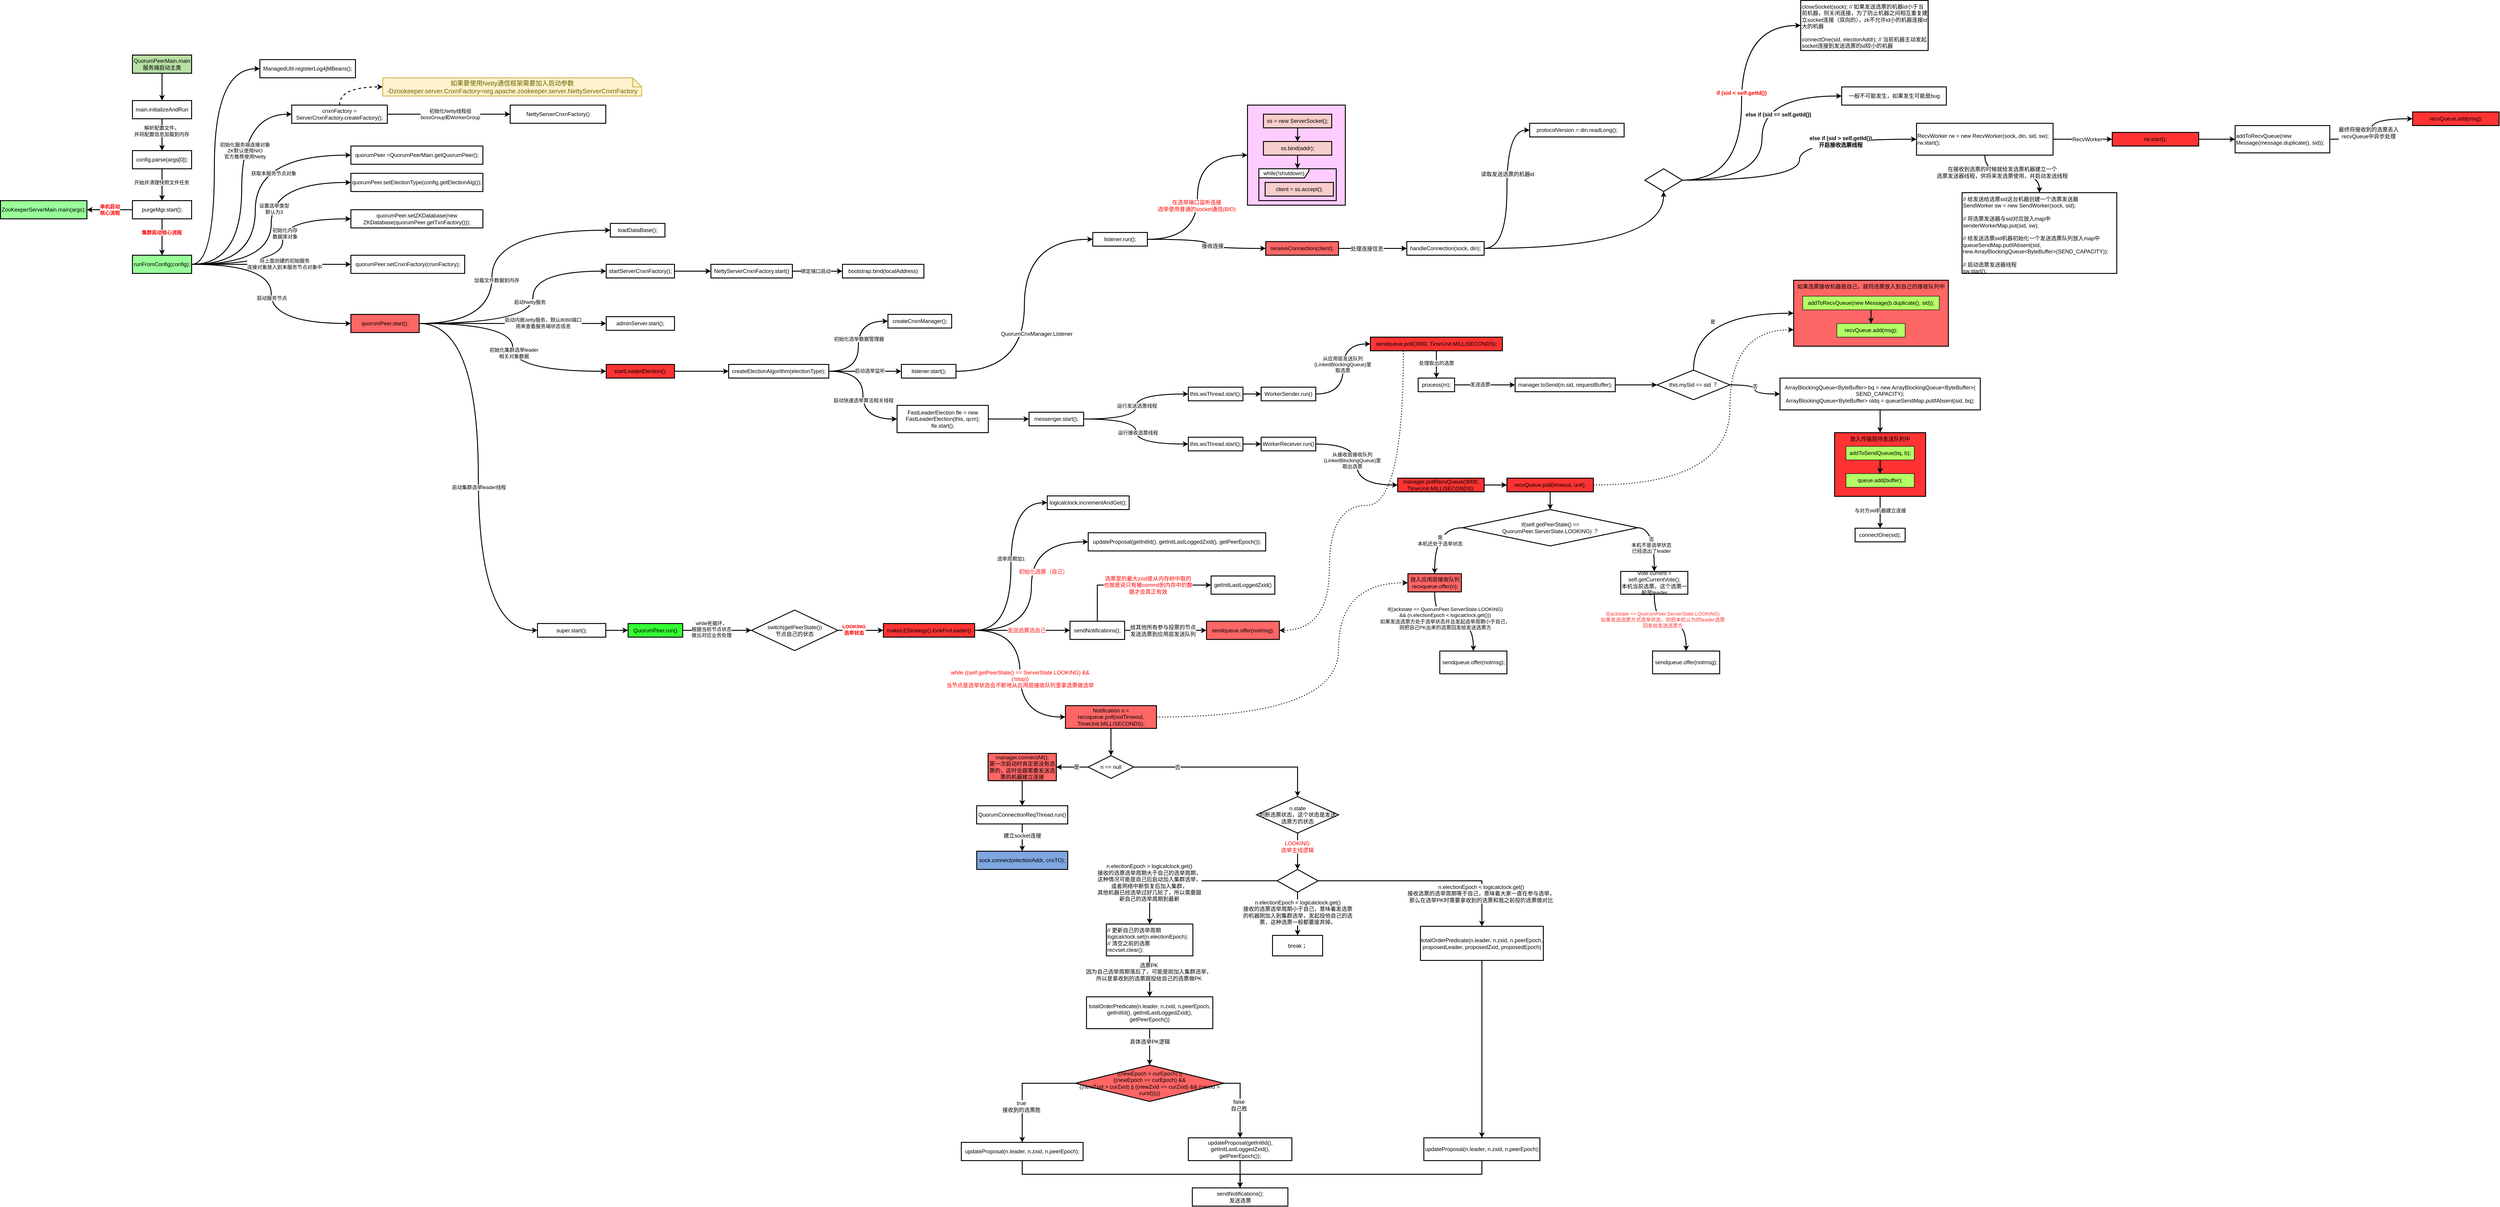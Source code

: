 <mxfile version="15.4.3" type="github">
  <diagram id="SoEcYwhc6m7pzwqqew_2" name="第 1 页">
    <mxGraphModel dx="1958" dy="1846" grid="1" gridSize="10" guides="1" tooltips="1" connect="1" arrows="1" fold="1" page="1" pageScale="1" pageWidth="827" pageHeight="1169" math="0" shadow="0">
      <root>
        <mxCell id="0" />
        <mxCell id="1" parent="0" />
        <mxCell id="losnIFv3CeqP07pF8Fcl-114" style="edgeStyle=orthogonalEdgeStyle;rounded=0;orthogonalLoop=1;jettySize=auto;html=1;exitX=0.25;exitY=1;exitDx=0;exitDy=0;entryX=1;entryY=0.5;entryDx=0;entryDy=0;fontSize=12;fontColor=#FF0000;strokeWidth=2;curved=1;dashed=1;dashPattern=1 2;" edge="1" parent="1" source="losnIFv3CeqP07pF8Fcl-35" target="losnIFv3CeqP07pF8Fcl-108">
          <mxGeometry relative="1" as="geometry">
            <Array as="points">
              <mxPoint x="2843" y="1080" />
              <mxPoint x="2680" y="1080" />
              <mxPoint x="2680" y="1355" />
            </Array>
          </mxGeometry>
        </mxCell>
        <mxCell id="ZCuFaapzUTEh5m-6mNR0-3" value="" style="edgeStyle=orthogonalEdgeStyle;rounded=0;orthogonalLoop=1;jettySize=auto;html=1;strokeWidth=2;" parent="1" source="ZCuFaapzUTEh5m-6mNR0-1" target="ZCuFaapzUTEh5m-6mNR0-2" edge="1">
          <mxGeometry relative="1" as="geometry" />
        </mxCell>
        <mxCell id="ZCuFaapzUTEh5m-6mNR0-1" value="QuorumPeerMain.main服务端启动主类" style="rounded=0;whiteSpace=wrap;html=1;strokeWidth=2;fillColor=#B9E0A5;" parent="1" vertex="1">
          <mxGeometry x="50" y="90" width="130" height="40" as="geometry" />
        </mxCell>
        <mxCell id="ZCuFaapzUTEh5m-6mNR0-5" value="" style="edgeStyle=orthogonalEdgeStyle;rounded=0;orthogonalLoop=1;jettySize=auto;html=1;strokeWidth=2;" parent="1" source="ZCuFaapzUTEh5m-6mNR0-2" target="ZCuFaapzUTEh5m-6mNR0-4" edge="1">
          <mxGeometry relative="1" as="geometry" />
        </mxCell>
        <mxCell id="ZCuFaapzUTEh5m-6mNR0-6" value="解析配置文件，&lt;br&gt;并将配置信息加载到内存" style="edgeLabel;html=1;align=center;verticalAlign=middle;resizable=0;points=[];" parent="ZCuFaapzUTEh5m-6mNR0-5" vertex="1" connectable="0">
          <mxGeometry x="-0.247" y="-1" relative="1" as="geometry">
            <mxPoint as="offset" />
          </mxGeometry>
        </mxCell>
        <mxCell id="ZCuFaapzUTEh5m-6mNR0-2" value="main.initializeAndRun" style="rounded=0;whiteSpace=wrap;html=1;strokeWidth=2;fillColor=#FFFFFF;" parent="1" vertex="1">
          <mxGeometry x="50" y="190" width="130" height="40" as="geometry" />
        </mxCell>
        <mxCell id="ZCuFaapzUTEh5m-6mNR0-8" value="" style="edgeStyle=orthogonalEdgeStyle;rounded=0;orthogonalLoop=1;jettySize=auto;html=1;strokeWidth=2;" parent="1" source="ZCuFaapzUTEh5m-6mNR0-4" target="ZCuFaapzUTEh5m-6mNR0-7" edge="1">
          <mxGeometry relative="1" as="geometry" />
        </mxCell>
        <mxCell id="ZCuFaapzUTEh5m-6mNR0-9" value="开始并清理快照文件任务" style="edgeLabel;html=1;align=center;verticalAlign=middle;resizable=0;points=[];" parent="ZCuFaapzUTEh5m-6mNR0-8" vertex="1" connectable="0">
          <mxGeometry x="-0.156" y="-1" relative="1" as="geometry">
            <mxPoint as="offset" />
          </mxGeometry>
        </mxCell>
        <mxCell id="ZCuFaapzUTEh5m-6mNR0-4" value="config.parse(args[0]);" style="rounded=0;whiteSpace=wrap;strokeWidth=2;fillColor=#FFFFFF;html=1;" parent="1" vertex="1">
          <mxGeometry x="50" y="300" width="130" height="40" as="geometry" />
        </mxCell>
        <mxCell id="ZCuFaapzUTEh5m-6mNR0-11" value="" style="edgeStyle=orthogonalEdgeStyle;rounded=0;orthogonalLoop=1;jettySize=auto;html=1;strokeWidth=2;" parent="1" source="ZCuFaapzUTEh5m-6mNR0-7" target="ZCuFaapzUTEh5m-6mNR0-10" edge="1">
          <mxGeometry relative="1" as="geometry" />
        </mxCell>
        <mxCell id="ZCuFaapzUTEh5m-6mNR0-14" value="集群启动核心流程" style="edgeLabel;html=1;align=center;verticalAlign=middle;resizable=0;points=[];fontColor=#FF0000;fontStyle=1" parent="ZCuFaapzUTEh5m-6mNR0-11" vertex="1" connectable="0">
          <mxGeometry x="-0.262" y="-1" relative="1" as="geometry">
            <mxPoint as="offset" />
          </mxGeometry>
        </mxCell>
        <mxCell id="ZCuFaapzUTEh5m-6mNR0-13" value="" style="edgeStyle=orthogonalEdgeStyle;rounded=0;orthogonalLoop=1;jettySize=auto;html=1;strokeWidth=2;" parent="1" source="ZCuFaapzUTEh5m-6mNR0-7" target="ZCuFaapzUTEh5m-6mNR0-12" edge="1">
          <mxGeometry relative="1" as="geometry" />
        </mxCell>
        <mxCell id="ZCuFaapzUTEh5m-6mNR0-15" value="单机启动&lt;br&gt;核心流程" style="edgeLabel;html=1;align=center;verticalAlign=middle;resizable=0;points=[];fontColor=#FF0000;fontStyle=1" parent="ZCuFaapzUTEh5m-6mNR0-13" vertex="1" connectable="0">
          <mxGeometry x="0.146" y="-1" relative="1" as="geometry">
            <mxPoint x="7" y="1" as="offset" />
          </mxGeometry>
        </mxCell>
        <mxCell id="ZCuFaapzUTEh5m-6mNR0-7" value="purgeMgr.start();" style="rounded=0;whiteSpace=wrap;strokeWidth=2;fillColor=#FFFFFF;html=1;" parent="1" vertex="1">
          <mxGeometry x="50" y="410" width="130" height="40" as="geometry" />
        </mxCell>
        <mxCell id="ZCuFaapzUTEh5m-6mNR0-17" value="" style="edgeStyle=orthogonalEdgeStyle;curved=1;rounded=0;orthogonalLoop=1;jettySize=auto;html=1;fontColor=#000000;strokeWidth=2;entryX=0;entryY=0.5;entryDx=0;entryDy=0;" parent="1" source="ZCuFaapzUTEh5m-6mNR0-10" target="ZCuFaapzUTEh5m-6mNR0-16" edge="1">
          <mxGeometry relative="1" as="geometry">
            <Array as="points">
              <mxPoint x="230" y="550" />
              <mxPoint x="230" y="120" />
            </Array>
          </mxGeometry>
        </mxCell>
        <mxCell id="ZCuFaapzUTEh5m-6mNR0-19" style="edgeStyle=orthogonalEdgeStyle;curved=1;rounded=0;orthogonalLoop=1;jettySize=auto;html=1;exitX=1;exitY=0.5;exitDx=0;exitDy=0;entryX=0;entryY=0.5;entryDx=0;entryDy=0;fontColor=#000000;strokeWidth=2;" parent="1" source="ZCuFaapzUTEh5m-6mNR0-10" target="ZCuFaapzUTEh5m-6mNR0-18" edge="1">
          <mxGeometry relative="1" as="geometry" />
        </mxCell>
        <mxCell id="ZCuFaapzUTEh5m-6mNR0-20" value="初始化服务端连接对象&lt;br&gt;ZK默认使用NIO&lt;br&gt;官方推荐使用Netty" style="edgeLabel;html=1;align=center;verticalAlign=middle;resizable=0;points=[];fontColor=#000000;" parent="ZCuFaapzUTEh5m-6mNR0-19" vertex="1" connectable="0">
          <mxGeometry x="0.31" y="-7" relative="1" as="geometry">
            <mxPoint as="offset" />
          </mxGeometry>
        </mxCell>
        <mxCell id="ZCuFaapzUTEh5m-6mNR0-30" style="edgeStyle=orthogonalEdgeStyle;curved=1;rounded=0;orthogonalLoop=1;jettySize=auto;html=1;exitX=1;exitY=0.5;exitDx=0;exitDy=0;entryX=0;entryY=0.5;entryDx=0;entryDy=0;fontColor=#000000;strokeWidth=2;" parent="1" source="ZCuFaapzUTEh5m-6mNR0-10" target="ZCuFaapzUTEh5m-6mNR0-29" edge="1">
          <mxGeometry relative="1" as="geometry">
            <Array as="points">
              <mxPoint x="320" y="550" />
              <mxPoint x="320" y="310" />
            </Array>
          </mxGeometry>
        </mxCell>
        <mxCell id="ZCuFaapzUTEh5m-6mNR0-31" value="获取本服务节点对象" style="edgeLabel;html=1;align=center;verticalAlign=middle;resizable=0;points=[];fontColor=#000000;" parent="ZCuFaapzUTEh5m-6mNR0-30" vertex="1" connectable="0">
          <mxGeometry x="0.146" y="-5" relative="1" as="geometry">
            <mxPoint x="35" y="-2" as="offset" />
          </mxGeometry>
        </mxCell>
        <mxCell id="ZCuFaapzUTEh5m-6mNR0-33" style="edgeStyle=orthogonalEdgeStyle;curved=1;rounded=0;orthogonalLoop=1;jettySize=auto;html=1;exitX=1;exitY=0.5;exitDx=0;exitDy=0;entryX=0;entryY=0.5;entryDx=0;entryDy=0;fontColor=#000000;strokeWidth=2;" parent="1" source="ZCuFaapzUTEh5m-6mNR0-10" target="ZCuFaapzUTEh5m-6mNR0-32" edge="1">
          <mxGeometry relative="1" as="geometry" />
        </mxCell>
        <mxCell id="ZCuFaapzUTEh5m-6mNR0-34" value="设置选举类型&lt;br&gt;默认为3" style="edgeLabel;html=1;align=center;verticalAlign=middle;resizable=0;points=[];fontColor=#000000;" parent="ZCuFaapzUTEh5m-6mNR0-33" vertex="1" connectable="0">
          <mxGeometry x="0.12" y="-6" relative="1" as="geometry">
            <mxPoint as="offset" />
          </mxGeometry>
        </mxCell>
        <mxCell id="ZCuFaapzUTEh5m-6mNR0-36" style="edgeStyle=orthogonalEdgeStyle;curved=1;rounded=0;orthogonalLoop=1;jettySize=auto;html=1;exitX=1;exitY=0.5;exitDx=0;exitDy=0;entryX=0;entryY=0.5;entryDx=0;entryDy=0;fontColor=#000000;strokeWidth=2;" parent="1" source="ZCuFaapzUTEh5m-6mNR0-10" target="ZCuFaapzUTEh5m-6mNR0-35" edge="1">
          <mxGeometry relative="1" as="geometry">
            <Array as="points">
              <mxPoint x="380" y="550" />
              <mxPoint x="380" y="450" />
            </Array>
          </mxGeometry>
        </mxCell>
        <mxCell id="ZCuFaapzUTEh5m-6mNR0-37" value="初始化内存&lt;br&gt;数据库对象" style="edgeLabel;html=1;align=center;verticalAlign=middle;resizable=0;points=[];fontColor=#000000;" parent="ZCuFaapzUTEh5m-6mNR0-36" vertex="1" connectable="0">
          <mxGeometry x="0.19" y="-5" relative="1" as="geometry">
            <mxPoint as="offset" />
          </mxGeometry>
        </mxCell>
        <mxCell id="ZCuFaapzUTEh5m-6mNR0-39" style="edgeStyle=orthogonalEdgeStyle;curved=1;rounded=0;orthogonalLoop=1;jettySize=auto;html=1;exitX=1;exitY=0.5;exitDx=0;exitDy=0;entryX=0;entryY=0.5;entryDx=0;entryDy=0;fontColor=#000000;strokeWidth=2;" parent="1" source="ZCuFaapzUTEh5m-6mNR0-10" target="ZCuFaapzUTEh5m-6mNR0-38" edge="1">
          <mxGeometry relative="1" as="geometry" />
        </mxCell>
        <mxCell id="ZCuFaapzUTEh5m-6mNR0-40" value="将上面创建的初始服务&lt;br&gt;连接对象放入到本服务节点对象中" style="edgeLabel;html=1;align=center;verticalAlign=middle;resizable=0;points=[];fontColor=#000000;" parent="ZCuFaapzUTEh5m-6mNR0-39" vertex="1" connectable="0">
          <mxGeometry x="0.164" y="1" relative="1" as="geometry">
            <mxPoint as="offset" />
          </mxGeometry>
        </mxCell>
        <mxCell id="ZCuFaapzUTEh5m-6mNR0-42" style="edgeStyle=orthogonalEdgeStyle;curved=1;rounded=0;orthogonalLoop=1;jettySize=auto;html=1;exitX=1;exitY=0.5;exitDx=0;exitDy=0;entryX=0;entryY=0.5;entryDx=0;entryDy=0;fontColor=#000000;strokeWidth=2;" parent="1" source="ZCuFaapzUTEh5m-6mNR0-10" target="ZCuFaapzUTEh5m-6mNR0-41" edge="1">
          <mxGeometry relative="1" as="geometry" />
        </mxCell>
        <mxCell id="ZCuFaapzUTEh5m-6mNR0-43" value="启动服务节点" style="edgeLabel;html=1;align=center;verticalAlign=middle;resizable=0;points=[];fontColor=#000000;" parent="ZCuFaapzUTEh5m-6mNR0-42" vertex="1" connectable="0">
          <mxGeometry x="0.037" y="1" relative="1" as="geometry">
            <mxPoint as="offset" />
          </mxGeometry>
        </mxCell>
        <mxCell id="ZCuFaapzUTEh5m-6mNR0-10" value="runFromConfig(config);" style="rounded=0;whiteSpace=wrap;strokeWidth=2;fillColor=#99FF99;html=1;" parent="1" vertex="1">
          <mxGeometry x="50" y="530" width="130" height="40" as="geometry" />
        </mxCell>
        <mxCell id="ZCuFaapzUTEh5m-6mNR0-12" value="ZooKeeperServerMain.main(args);" style="rounded=0;whiteSpace=wrap;strokeWidth=2;fillColor=#99FF99;html=1;fontColor=#000000;" parent="1" vertex="1">
          <mxGeometry x="-240" y="410" width="190" height="40" as="geometry" />
        </mxCell>
        <mxCell id="ZCuFaapzUTEh5m-6mNR0-16" value="ManagedUtil.registerLog4jMBeans();" style="rounded=0;whiteSpace=wrap;strokeWidth=2;fillColor=#FFFFFF;html=1;" parent="1" vertex="1">
          <mxGeometry x="330" y="100" width="210" height="40" as="geometry" />
        </mxCell>
        <mxCell id="ZCuFaapzUTEh5m-6mNR0-23" style="edgeStyle=orthogonalEdgeStyle;curved=1;rounded=0;orthogonalLoop=1;jettySize=auto;html=1;exitX=0.5;exitY=0;exitDx=0;exitDy=0;entryX=0;entryY=0.5;entryDx=0;entryDy=0;entryPerimeter=0;fontColor=#000000;strokeWidth=2;dashed=1;" parent="1" source="ZCuFaapzUTEh5m-6mNR0-18" target="ZCuFaapzUTEh5m-6mNR0-21" edge="1">
          <mxGeometry relative="1" as="geometry" />
        </mxCell>
        <mxCell id="ZCuFaapzUTEh5m-6mNR0-25" value="" style="edgeStyle=orthogonalEdgeStyle;curved=1;rounded=0;orthogonalLoop=1;jettySize=auto;html=1;fontColor=#000000;strokeWidth=2;" parent="1" source="ZCuFaapzUTEh5m-6mNR0-18" target="ZCuFaapzUTEh5m-6mNR0-24" edge="1">
          <mxGeometry relative="1" as="geometry" />
        </mxCell>
        <mxCell id="ZCuFaapzUTEh5m-6mNR0-28" value="初始化Netty线程组&lt;br&gt;bossGroup和WorkerGroup" style="edgeLabel;html=1;align=center;verticalAlign=middle;resizable=0;points=[];fontColor=#000000;" parent="ZCuFaapzUTEh5m-6mNR0-25" vertex="1" connectable="0">
          <mxGeometry x="0.182" y="1" relative="1" as="geometry">
            <mxPoint x="-22" y="1" as="offset" />
          </mxGeometry>
        </mxCell>
        <mxCell id="ZCuFaapzUTEh5m-6mNR0-18" value="cnxnFactory = ServerCnxnFactory.createFactory();" style="rounded=0;whiteSpace=wrap;strokeWidth=2;fillColor=#FFFFFF;html=1;" parent="1" vertex="1">
          <mxGeometry x="400" y="200" width="210" height="40" as="geometry" />
        </mxCell>
        <mxCell id="ZCuFaapzUTEh5m-6mNR0-21" value="如果要使用Netty通信框架需要加入启动参数&lt;br&gt;-Dzookeeper.server.CnxnFactory=org.apache.zookeeper.server.NettyServerCnxnFactory" style="shape=note;strokeWidth=2;fontSize=14;size=20;whiteSpace=wrap;html=1;fillColor=#fff2cc;strokeColor=#d6b656;fontColor=#666600;rounded=0;verticalAlign=middle;" parent="1" vertex="1">
          <mxGeometry x="600" y="140" width="569" height="40" as="geometry" />
        </mxCell>
        <mxCell id="ZCuFaapzUTEh5m-6mNR0-24" value="NettyServerCnxnFactory()" style="rounded=0;whiteSpace=wrap;strokeWidth=2;fillColor=#FFFFFF;html=1;" parent="1" vertex="1">
          <mxGeometry x="880" y="200" width="210" height="40" as="geometry" />
        </mxCell>
        <mxCell id="ZCuFaapzUTEh5m-6mNR0-29" value="quorumPeer =QuorumPeerMain.getQuorumPeer();" style="rounded=0;whiteSpace=wrap;strokeWidth=2;fillColor=#FFFFFF;html=1;" parent="1" vertex="1">
          <mxGeometry x="530" y="290" width="290" height="40" as="geometry" />
        </mxCell>
        <mxCell id="ZCuFaapzUTEh5m-6mNR0-32" value="quorumPeer.setElectionType(config.getElectionAlg());" style="rounded=0;whiteSpace=wrap;strokeWidth=2;fillColor=#FFFFFF;html=1;" parent="1" vertex="1">
          <mxGeometry x="530" y="350" width="290" height="40" as="geometry" />
        </mxCell>
        <mxCell id="ZCuFaapzUTEh5m-6mNR0-35" value="quorumPeer.setZKDatabase(new ZKDatabase(quorumPeer.getTxnFactory()));" style="rounded=0;whiteSpace=wrap;strokeWidth=2;fillColor=#FFFFFF;" parent="1" vertex="1">
          <mxGeometry x="530" y="430" width="290" height="40" as="geometry" />
        </mxCell>
        <mxCell id="ZCuFaapzUTEh5m-6mNR0-38" value="quorumPeer.setCnxnFactory(cnxnFactory);" style="rounded=0;whiteSpace=wrap;strokeWidth=2;fillColor=#FFFFFF;html=1;" parent="1" vertex="1">
          <mxGeometry x="530" y="530" width="250" height="40" as="geometry" />
        </mxCell>
        <mxCell id="ZCuFaapzUTEh5m-6mNR0-45" style="edgeStyle=orthogonalEdgeStyle;curved=1;rounded=0;orthogonalLoop=1;jettySize=auto;html=1;exitX=1;exitY=0.5;exitDx=0;exitDy=0;entryX=0;entryY=0.5;entryDx=0;entryDy=0;fontColor=#000000;strokeWidth=2;" parent="1" source="ZCuFaapzUTEh5m-6mNR0-41" target="ZCuFaapzUTEh5m-6mNR0-44" edge="1">
          <mxGeometry relative="1" as="geometry">
            <Array as="points">
              <mxPoint x="840" y="680" />
              <mxPoint x="840" y="475" />
            </Array>
          </mxGeometry>
        </mxCell>
        <mxCell id="ZCuFaapzUTEh5m-6mNR0-46" value="加载文件数据到内存" style="edgeLabel;html=1;align=center;verticalAlign=middle;resizable=0;points=[];fontColor=#000000;" parent="ZCuFaapzUTEh5m-6mNR0-45" vertex="1" connectable="0">
          <mxGeometry x="-0.111" y="-2" relative="1" as="geometry">
            <mxPoint x="8" y="23" as="offset" />
          </mxGeometry>
        </mxCell>
        <mxCell id="ZCuFaapzUTEh5m-6mNR0-48" style="edgeStyle=orthogonalEdgeStyle;curved=1;rounded=0;orthogonalLoop=1;jettySize=auto;html=1;exitX=1;exitY=0.5;exitDx=0;exitDy=0;entryX=0;entryY=0.5;entryDx=0;entryDy=0;fontColor=#000000;strokeWidth=2;" parent="1" source="ZCuFaapzUTEh5m-6mNR0-41" target="ZCuFaapzUTEh5m-6mNR0-47" edge="1">
          <mxGeometry relative="1" as="geometry">
            <Array as="points">
              <mxPoint x="930" y="680" />
              <mxPoint x="930" y="565" />
            </Array>
          </mxGeometry>
        </mxCell>
        <mxCell id="ZCuFaapzUTEh5m-6mNR0-49" value="启动Netty服务" style="edgeLabel;html=1;align=center;verticalAlign=middle;resizable=0;points=[];fontColor=#000000;" parent="ZCuFaapzUTEh5m-6mNR0-48" vertex="1" connectable="0">
          <mxGeometry x="0.129" y="7" relative="1" as="geometry">
            <mxPoint as="offset" />
          </mxGeometry>
        </mxCell>
        <mxCell id="losnIFv3CeqP07pF8Fcl-7" style="edgeStyle=orthogonalEdgeStyle;rounded=0;orthogonalLoop=1;jettySize=auto;html=1;exitX=1;exitY=0.5;exitDx=0;exitDy=0;entryX=0;entryY=0.5;entryDx=0;entryDy=0;strokeWidth=2;curved=1;" edge="1" parent="1" source="ZCuFaapzUTEh5m-6mNR0-41" target="losnIFv3CeqP07pF8Fcl-6">
          <mxGeometry relative="1" as="geometry" />
        </mxCell>
        <mxCell id="losnIFv3CeqP07pF8Fcl-8" value="启动内嵌Jetty服务，默认8080端口&lt;br&gt;用来查看服务端状态信息" style="edgeLabel;html=1;align=center;verticalAlign=middle;resizable=0;points=[];" vertex="1" connectable="0" parent="losnIFv3CeqP07pF8Fcl-7">
          <mxGeometry x="0.32" y="1" relative="1" as="geometry">
            <mxPoint as="offset" />
          </mxGeometry>
        </mxCell>
        <mxCell id="losnIFv3CeqP07pF8Fcl-10" style="edgeStyle=orthogonalEdgeStyle;curved=1;rounded=0;orthogonalLoop=1;jettySize=auto;html=1;exitX=1;exitY=0.5;exitDx=0;exitDy=0;entryX=0;entryY=0.5;entryDx=0;entryDy=0;strokeWidth=2;" edge="1" parent="1" source="ZCuFaapzUTEh5m-6mNR0-41" target="losnIFv3CeqP07pF8Fcl-9">
          <mxGeometry relative="1" as="geometry" />
        </mxCell>
        <mxCell id="losnIFv3CeqP07pF8Fcl-11" value="初始化集群选举leader&lt;br&gt;相关对象数据" style="edgeLabel;html=1;align=center;verticalAlign=middle;resizable=0;points=[];" vertex="1" connectable="0" parent="losnIFv3CeqP07pF8Fcl-10">
          <mxGeometry x="0.047" y="2" relative="1" as="geometry">
            <mxPoint as="offset" />
          </mxGeometry>
        </mxCell>
        <mxCell id="losnIFv3CeqP07pF8Fcl-88" style="edgeStyle=orthogonalEdgeStyle;curved=1;rounded=0;orthogonalLoop=1;jettySize=auto;html=1;exitX=1;exitY=0.5;exitDx=0;exitDy=0;entryX=0;entryY=0.5;entryDx=0;entryDy=0;fontColor=#FF3333;strokeWidth=2;" edge="1" parent="1" source="ZCuFaapzUTEh5m-6mNR0-41" target="losnIFv3CeqP07pF8Fcl-87">
          <mxGeometry relative="1" as="geometry" />
        </mxCell>
        <mxCell id="losnIFv3CeqP07pF8Fcl-89" value="启动集群选举leader线程" style="edgeLabel;html=1;align=center;verticalAlign=middle;resizable=0;points=[];fontColor=#000000;" vertex="1" connectable="0" parent="losnIFv3CeqP07pF8Fcl-88">
          <mxGeometry x="0.048" y="1" relative="1" as="geometry">
            <mxPoint as="offset" />
          </mxGeometry>
        </mxCell>
        <mxCell id="ZCuFaapzUTEh5m-6mNR0-41" value="quorumPeer.start();" style="rounded=0;whiteSpace=wrap;strokeWidth=2;fillColor=#FF6666;" parent="1" vertex="1">
          <mxGeometry x="530" y="660" width="150" height="40" as="geometry" />
        </mxCell>
        <mxCell id="ZCuFaapzUTEh5m-6mNR0-44" value="loadDataBase();" style="rounded=0;whiteSpace=wrap;strokeWidth=2;fillColor=#FFFFFF;" parent="1" vertex="1">
          <mxGeometry x="1100" y="460" width="120" height="30" as="geometry" />
        </mxCell>
        <mxCell id="losnIFv3CeqP07pF8Fcl-2" value="" style="edgeStyle=orthogonalEdgeStyle;rounded=0;orthogonalLoop=1;jettySize=auto;html=1;strokeWidth=2;" edge="1" parent="1" source="ZCuFaapzUTEh5m-6mNR0-47" target="losnIFv3CeqP07pF8Fcl-1">
          <mxGeometry relative="1" as="geometry" />
        </mxCell>
        <mxCell id="ZCuFaapzUTEh5m-6mNR0-47" value="startServerCnxnFactory();" style="rounded=0;whiteSpace=wrap;strokeWidth=2;fillColor=#FFFFFF;" parent="1" vertex="1">
          <mxGeometry x="1091" y="550" width="150" height="30" as="geometry" />
        </mxCell>
        <mxCell id="losnIFv3CeqP07pF8Fcl-4" value="" style="edgeStyle=orthogonalEdgeStyle;rounded=0;orthogonalLoop=1;jettySize=auto;html=1;strokeWidth=2;" edge="1" parent="1" source="losnIFv3CeqP07pF8Fcl-1" target="losnIFv3CeqP07pF8Fcl-3">
          <mxGeometry relative="1" as="geometry" />
        </mxCell>
        <mxCell id="losnIFv3CeqP07pF8Fcl-5" value="绑定端口启动" style="edgeLabel;html=1;align=center;verticalAlign=middle;resizable=0;points=[];" vertex="1" connectable="0" parent="losnIFv3CeqP07pF8Fcl-4">
          <mxGeometry x="-0.175" relative="1" as="geometry">
            <mxPoint x="5" as="offset" />
          </mxGeometry>
        </mxCell>
        <mxCell id="losnIFv3CeqP07pF8Fcl-1" value="NettyServerCnxnFactory.start()" style="rounded=0;whiteSpace=wrap;strokeWidth=2;fillColor=#FFFFFF;" vertex="1" parent="1">
          <mxGeometry x="1321" y="550" width="179" height="30" as="geometry" />
        </mxCell>
        <mxCell id="losnIFv3CeqP07pF8Fcl-3" value="bootstrap.bind(localAddress)" style="rounded=0;whiteSpace=wrap;strokeWidth=2;fillColor=#FFFFFF;" vertex="1" parent="1">
          <mxGeometry x="1610" y="550" width="179" height="30" as="geometry" />
        </mxCell>
        <mxCell id="losnIFv3CeqP07pF8Fcl-6" value="adminServer.start();" style="rounded=0;whiteSpace=wrap;strokeWidth=2;fillColor=#FFFFFF;" vertex="1" parent="1">
          <mxGeometry x="1091" y="665" width="150" height="30" as="geometry" />
        </mxCell>
        <mxCell id="losnIFv3CeqP07pF8Fcl-13" style="edgeStyle=orthogonalEdgeStyle;curved=1;rounded=0;orthogonalLoop=1;jettySize=auto;html=1;exitX=1;exitY=0.5;exitDx=0;exitDy=0;entryX=0;entryY=0.5;entryDx=0;entryDy=0;strokeWidth=2;" edge="1" parent="1" source="losnIFv3CeqP07pF8Fcl-9" target="losnIFv3CeqP07pF8Fcl-12">
          <mxGeometry relative="1" as="geometry" />
        </mxCell>
        <mxCell id="losnIFv3CeqP07pF8Fcl-9" value="startLeaderElection();" style="rounded=0;whiteSpace=wrap;strokeWidth=2;fillColor=#FF3333;" vertex="1" parent="1">
          <mxGeometry x="1091" y="770" width="150" height="30" as="geometry" />
        </mxCell>
        <mxCell id="losnIFv3CeqP07pF8Fcl-15" style="edgeStyle=orthogonalEdgeStyle;curved=1;rounded=0;orthogonalLoop=1;jettySize=auto;html=1;exitX=1;exitY=0.5;exitDx=0;exitDy=0;entryX=0;entryY=0.5;entryDx=0;entryDy=0;strokeWidth=2;" edge="1" parent="1" source="losnIFv3CeqP07pF8Fcl-12" target="losnIFv3CeqP07pF8Fcl-14">
          <mxGeometry relative="1" as="geometry" />
        </mxCell>
        <mxCell id="losnIFv3CeqP07pF8Fcl-16" value="初始化选举数据管理器" style="edgeLabel;html=1;align=center;verticalAlign=middle;resizable=0;points=[];" vertex="1" connectable="0" parent="losnIFv3CeqP07pF8Fcl-15">
          <mxGeometry x="0.134" y="-1" relative="1" as="geometry">
            <mxPoint as="offset" />
          </mxGeometry>
        </mxCell>
        <mxCell id="losnIFv3CeqP07pF8Fcl-18" style="edgeStyle=orthogonalEdgeStyle;curved=1;rounded=0;orthogonalLoop=1;jettySize=auto;html=1;exitX=1;exitY=0.5;exitDx=0;exitDy=0;entryX=0;entryY=0.5;entryDx=0;entryDy=0;strokeWidth=2;" edge="1" parent="1" source="losnIFv3CeqP07pF8Fcl-12" target="losnIFv3CeqP07pF8Fcl-17">
          <mxGeometry relative="1" as="geometry" />
        </mxCell>
        <mxCell id="losnIFv3CeqP07pF8Fcl-19" value="启动选举监听" style="edgeLabel;html=1;align=center;verticalAlign=middle;resizable=0;points=[];" vertex="1" connectable="0" parent="losnIFv3CeqP07pF8Fcl-18">
          <mxGeometry x="0.124" y="1" relative="1" as="geometry">
            <mxPoint as="offset" />
          </mxGeometry>
        </mxCell>
        <mxCell id="losnIFv3CeqP07pF8Fcl-21" style="edgeStyle=orthogonalEdgeStyle;curved=1;rounded=0;orthogonalLoop=1;jettySize=auto;html=1;exitX=1;exitY=0.5;exitDx=0;exitDy=0;entryX=0;entryY=0.5;entryDx=0;entryDy=0;strokeWidth=2;" edge="1" parent="1" source="losnIFv3CeqP07pF8Fcl-12" target="losnIFv3CeqP07pF8Fcl-20">
          <mxGeometry relative="1" as="geometry" />
        </mxCell>
        <mxCell id="losnIFv3CeqP07pF8Fcl-22" value="启动快速选举算法相关线程" style="edgeLabel;html=1;align=center;verticalAlign=middle;resizable=0;points=[];" vertex="1" connectable="0" parent="losnIFv3CeqP07pF8Fcl-21">
          <mxGeometry x="0.087" y="1" relative="1" as="geometry">
            <mxPoint as="offset" />
          </mxGeometry>
        </mxCell>
        <mxCell id="losnIFv3CeqP07pF8Fcl-12" value="createElectionAlgorithm(electionType);" style="rounded=0;whiteSpace=wrap;strokeWidth=2;fillColor=#FFFFFF;" vertex="1" parent="1">
          <mxGeometry x="1360" y="770" width="220" height="30" as="geometry" />
        </mxCell>
        <mxCell id="losnIFv3CeqP07pF8Fcl-14" value="createCnxnManager();" style="rounded=0;whiteSpace=wrap;strokeWidth=2;fillColor=#FFFFFF;" vertex="1" parent="1">
          <mxGeometry x="1710" y="660" width="140" height="30" as="geometry" />
        </mxCell>
        <mxCell id="losnIFv3CeqP07pF8Fcl-163" style="edgeStyle=orthogonalEdgeStyle;rounded=0;orthogonalLoop=1;jettySize=auto;html=1;exitX=1;exitY=0.5;exitDx=0;exitDy=0;entryX=0;entryY=0.5;entryDx=0;entryDy=0;fontSize=12;fontColor=#000000;strokeWidth=2;curved=1;" edge="1" parent="1" source="losnIFv3CeqP07pF8Fcl-17" target="losnIFv3CeqP07pF8Fcl-162">
          <mxGeometry relative="1" as="geometry" />
        </mxCell>
        <mxCell id="losnIFv3CeqP07pF8Fcl-164" value="QuorumCnxManager.Listener" style="edgeLabel;align=center;verticalAlign=middle;resizable=0;points=[];fontSize=12;fontColor=#000000;" vertex="1" connectable="0" parent="losnIFv3CeqP07pF8Fcl-163">
          <mxGeometry x="-0.216" relative="1" as="geometry">
            <mxPoint x="27" y="-2" as="offset" />
          </mxGeometry>
        </mxCell>
        <mxCell id="losnIFv3CeqP07pF8Fcl-17" value="listener.start();" style="rounded=0;whiteSpace=wrap;strokeWidth=2;fillColor=#FFFFFF;" vertex="1" parent="1">
          <mxGeometry x="1739.5" y="770" width="120" height="30" as="geometry" />
        </mxCell>
        <mxCell id="losnIFv3CeqP07pF8Fcl-24" style="edgeStyle=orthogonalEdgeStyle;curved=1;rounded=0;orthogonalLoop=1;jettySize=auto;html=1;exitX=1;exitY=0.5;exitDx=0;exitDy=0;entryX=0;entryY=0.5;entryDx=0;entryDy=0;strokeWidth=2;" edge="1" parent="1" source="losnIFv3CeqP07pF8Fcl-20" target="losnIFv3CeqP07pF8Fcl-23">
          <mxGeometry relative="1" as="geometry" />
        </mxCell>
        <mxCell id="losnIFv3CeqP07pF8Fcl-20" value="FastLeaderElection fle = new FastLeaderElection(this, qcm);&#xa;fle.start();" style="rounded=0;whiteSpace=wrap;strokeWidth=2;fillColor=#FFFFFF;" vertex="1" parent="1">
          <mxGeometry x="1730" y="860" width="200.5" height="60" as="geometry" />
        </mxCell>
        <mxCell id="losnIFv3CeqP07pF8Fcl-26" style="edgeStyle=orthogonalEdgeStyle;curved=1;rounded=0;orthogonalLoop=1;jettySize=auto;html=1;exitX=1;exitY=0.5;exitDx=0;exitDy=0;entryX=0;entryY=0.5;entryDx=0;entryDy=0;strokeWidth=2;" edge="1" parent="1" source="losnIFv3CeqP07pF8Fcl-23" target="losnIFv3CeqP07pF8Fcl-25">
          <mxGeometry relative="1" as="geometry" />
        </mxCell>
        <mxCell id="losnIFv3CeqP07pF8Fcl-27" value="运行发送选票线程" style="edgeLabel;html=1;align=center;verticalAlign=middle;resizable=0;points=[];" vertex="1" connectable="0" parent="losnIFv3CeqP07pF8Fcl-26">
          <mxGeometry x="0.128" y="-2" relative="1" as="geometry">
            <mxPoint y="16" as="offset" />
          </mxGeometry>
        </mxCell>
        <mxCell id="losnIFv3CeqP07pF8Fcl-29" style="edgeStyle=orthogonalEdgeStyle;curved=1;rounded=0;orthogonalLoop=1;jettySize=auto;html=1;exitX=1;exitY=0.5;exitDx=0;exitDy=0;entryX=0;entryY=0.5;entryDx=0;entryDy=0;strokeWidth=2;" edge="1" parent="1" source="losnIFv3CeqP07pF8Fcl-23" target="losnIFv3CeqP07pF8Fcl-28">
          <mxGeometry relative="1" as="geometry" />
        </mxCell>
        <mxCell id="losnIFv3CeqP07pF8Fcl-30" value="运行接收选票线程" style="edgeLabel;html=1;align=center;verticalAlign=middle;resizable=0;points=[];" vertex="1" connectable="0" parent="losnIFv3CeqP07pF8Fcl-29">
          <mxGeometry x="0.109" y="4" relative="1" as="geometry">
            <mxPoint y="-13" as="offset" />
          </mxGeometry>
        </mxCell>
        <mxCell id="losnIFv3CeqP07pF8Fcl-23" value="messenger.start();" style="rounded=0;whiteSpace=wrap;strokeWidth=2;fillColor=#FFFFFF;" vertex="1" parent="1">
          <mxGeometry x="2020" y="875" width="120" height="30" as="geometry" />
        </mxCell>
        <mxCell id="losnIFv3CeqP07pF8Fcl-32" style="edgeStyle=orthogonalEdgeStyle;curved=1;rounded=0;orthogonalLoop=1;jettySize=auto;html=1;exitX=1;exitY=0.5;exitDx=0;exitDy=0;entryX=0;entryY=0.5;entryDx=0;entryDy=0;strokeWidth=2;" edge="1" parent="1" source="losnIFv3CeqP07pF8Fcl-25" target="losnIFv3CeqP07pF8Fcl-31">
          <mxGeometry relative="1" as="geometry" />
        </mxCell>
        <mxCell id="losnIFv3CeqP07pF8Fcl-25" value="this.wsThread.start();" style="rounded=0;whiteSpace=wrap;strokeWidth=2;fillColor=#FFFFFF;" vertex="1" parent="1">
          <mxGeometry x="2370" y="820" width="120" height="30" as="geometry" />
        </mxCell>
        <mxCell id="losnIFv3CeqP07pF8Fcl-34" style="edgeStyle=orthogonalEdgeStyle;curved=1;rounded=0;orthogonalLoop=1;jettySize=auto;html=1;exitX=1;exitY=0.5;exitDx=0;exitDy=0;entryX=0;entryY=0.5;entryDx=0;entryDy=0;strokeWidth=2;" edge="1" parent="1" source="losnIFv3CeqP07pF8Fcl-28" target="losnIFv3CeqP07pF8Fcl-33">
          <mxGeometry relative="1" as="geometry" />
        </mxCell>
        <mxCell id="losnIFv3CeqP07pF8Fcl-28" value="this.wsThread.start();" style="rounded=0;whiteSpace=wrap;strokeWidth=2;fillColor=#FFFFFF;" vertex="1" parent="1">
          <mxGeometry x="2370" y="930" width="120" height="30" as="geometry" />
        </mxCell>
        <mxCell id="losnIFv3CeqP07pF8Fcl-36" style="edgeStyle=orthogonalEdgeStyle;curved=1;rounded=0;orthogonalLoop=1;jettySize=auto;html=1;exitX=1;exitY=0.5;exitDx=0;exitDy=0;entryX=0;entryY=0.5;entryDx=0;entryDy=0;strokeWidth=2;" edge="1" parent="1" source="losnIFv3CeqP07pF8Fcl-31" target="losnIFv3CeqP07pF8Fcl-35">
          <mxGeometry relative="1" as="geometry" />
        </mxCell>
        <mxCell id="losnIFv3CeqP07pF8Fcl-37" value="从应用层发送队列&lt;br&gt;(LinkedBlockingQueue)里&lt;br&gt;取选票" style="edgeLabel;html=1;align=center;verticalAlign=middle;resizable=0;points=[];" vertex="1" connectable="0" parent="losnIFv3CeqP07pF8Fcl-36">
          <mxGeometry x="0.091" y="1" relative="1" as="geometry">
            <mxPoint as="offset" />
          </mxGeometry>
        </mxCell>
        <mxCell id="losnIFv3CeqP07pF8Fcl-31" value="WorkerSender.run()" style="rounded=0;whiteSpace=wrap;strokeWidth=2;fillColor=#FFFFFF;" vertex="1" parent="1">
          <mxGeometry x="2530" y="820" width="120" height="30" as="geometry" />
        </mxCell>
        <mxCell id="losnIFv3CeqP07pF8Fcl-39" style="edgeStyle=orthogonalEdgeStyle;curved=1;rounded=0;orthogonalLoop=1;jettySize=auto;html=1;exitX=1;exitY=0.5;exitDx=0;exitDy=0;entryX=0;entryY=0.5;entryDx=0;entryDy=0;strokeWidth=2;" edge="1" parent="1" source="losnIFv3CeqP07pF8Fcl-33" target="losnIFv3CeqP07pF8Fcl-38">
          <mxGeometry relative="1" as="geometry" />
        </mxCell>
        <mxCell id="losnIFv3CeqP07pF8Fcl-42" value="从接收层接收队列&lt;br&gt;(LinkedBlockingQueue)里&lt;br&gt;取出选票" style="edgeLabel;html=1;align=center;verticalAlign=middle;resizable=0;points=[];" vertex="1" connectable="0" parent="losnIFv3CeqP07pF8Fcl-39">
          <mxGeometry x="-0.16" y="-3" relative="1" as="geometry">
            <mxPoint x="-7" y="12" as="offset" />
          </mxGeometry>
        </mxCell>
        <mxCell id="losnIFv3CeqP07pF8Fcl-33" value="WorkerReceiver.run()" style="rounded=0;whiteSpace=wrap;strokeWidth=2;fillColor=#FFFFFF;" vertex="1" parent="1">
          <mxGeometry x="2530" y="930" width="120" height="30" as="geometry" />
        </mxCell>
        <mxCell id="losnIFv3CeqP07pF8Fcl-44" value="" style="edgeStyle=orthogonalEdgeStyle;curved=1;rounded=0;orthogonalLoop=1;jettySize=auto;html=1;strokeWidth=2;" edge="1" parent="1" source="losnIFv3CeqP07pF8Fcl-35" target="losnIFv3CeqP07pF8Fcl-43">
          <mxGeometry relative="1" as="geometry" />
        </mxCell>
        <mxCell id="losnIFv3CeqP07pF8Fcl-45" value="处理取出的选票" style="edgeLabel;html=1;align=center;verticalAlign=middle;resizable=0;points=[];" vertex="1" connectable="0" parent="losnIFv3CeqP07pF8Fcl-44">
          <mxGeometry x="0.272" y="1" relative="1" as="geometry">
            <mxPoint x="-1" y="-11" as="offset" />
          </mxGeometry>
        </mxCell>
        <mxCell id="losnIFv3CeqP07pF8Fcl-35" value="sendqueue.poll(3000, TimeUnit.MILLISECONDS);" style="rounded=0;whiteSpace=wrap;strokeWidth=2;fillColor=#FF3333;" vertex="1" parent="1">
          <mxGeometry x="2770" y="710" width="290" height="30" as="geometry" />
        </mxCell>
        <mxCell id="losnIFv3CeqP07pF8Fcl-41" value="" style="edgeStyle=orthogonalEdgeStyle;curved=1;rounded=0;orthogonalLoop=1;jettySize=auto;html=1;strokeWidth=2;" edge="1" parent="1" source="losnIFv3CeqP07pF8Fcl-38" target="losnIFv3CeqP07pF8Fcl-40">
          <mxGeometry relative="1" as="geometry" />
        </mxCell>
        <mxCell id="losnIFv3CeqP07pF8Fcl-38" value="manager.pollRecvQueue(3000, TimeUnit.MILLISECONDS);" style="rounded=0;whiteSpace=wrap;strokeWidth=2;fillColor=#FF3333;" vertex="1" parent="1">
          <mxGeometry x="2830" y="1020" width="190" height="30" as="geometry" />
        </mxCell>
        <mxCell id="losnIFv3CeqP07pF8Fcl-73" value="" style="edgeStyle=orthogonalEdgeStyle;curved=1;rounded=0;orthogonalLoop=1;jettySize=auto;html=1;fontColor=#000000;strokeWidth=2;" edge="1" parent="1" source="losnIFv3CeqP07pF8Fcl-40" target="losnIFv3CeqP07pF8Fcl-72">
          <mxGeometry relative="1" as="geometry" />
        </mxCell>
        <mxCell id="losnIFv3CeqP07pF8Fcl-86" style="edgeStyle=orthogonalEdgeStyle;curved=1;rounded=0;orthogonalLoop=1;jettySize=auto;html=1;exitX=1;exitY=0.5;exitDx=0;exitDy=0;fontColor=#FF3333;strokeWidth=2;entryX=0;entryY=0.75;entryDx=0;entryDy=0;dashed=1;dashPattern=1 2;" edge="1" parent="1" source="losnIFv3CeqP07pF8Fcl-40" target="losnIFv3CeqP07pF8Fcl-51">
          <mxGeometry relative="1" as="geometry">
            <Array as="points">
              <mxPoint x="3560" y="1035" />
              <mxPoint x="3560" y="694" />
            </Array>
          </mxGeometry>
        </mxCell>
        <mxCell id="losnIFv3CeqP07pF8Fcl-40" value="recvQueue.poll(timeout, unit);" style="rounded=0;whiteSpace=wrap;strokeWidth=2;fillColor=#FF3333;" vertex="1" parent="1">
          <mxGeometry x="3070" y="1020" width="190" height="30" as="geometry" />
        </mxCell>
        <mxCell id="losnIFv3CeqP07pF8Fcl-47" style="edgeStyle=orthogonalEdgeStyle;curved=1;rounded=0;orthogonalLoop=1;jettySize=auto;html=1;exitX=1;exitY=0.5;exitDx=0;exitDy=0;entryX=0;entryY=0.5;entryDx=0;entryDy=0;strokeWidth=2;" edge="1" parent="1" source="losnIFv3CeqP07pF8Fcl-43" target="losnIFv3CeqP07pF8Fcl-46">
          <mxGeometry relative="1" as="geometry" />
        </mxCell>
        <mxCell id="losnIFv3CeqP07pF8Fcl-48" value="发送选票" style="edgeLabel;html=1;align=center;verticalAlign=middle;resizable=0;points=[];" vertex="1" connectable="0" parent="losnIFv3CeqP07pF8Fcl-47">
          <mxGeometry x="-0.164" y="1" relative="1" as="geometry">
            <mxPoint as="offset" />
          </mxGeometry>
        </mxCell>
        <mxCell id="losnIFv3CeqP07pF8Fcl-43" value="process(m);" style="rounded=0;whiteSpace=wrap;strokeWidth=2;fillColor=#FFFFFF;" vertex="1" parent="1">
          <mxGeometry x="2875" y="800" width="80" height="30" as="geometry" />
        </mxCell>
        <mxCell id="losnIFv3CeqP07pF8Fcl-50" value="" style="edgeStyle=orthogonalEdgeStyle;curved=1;rounded=0;orthogonalLoop=1;jettySize=auto;html=1;strokeWidth=2;" edge="1" parent="1" source="losnIFv3CeqP07pF8Fcl-46" target="losnIFv3CeqP07pF8Fcl-49">
          <mxGeometry relative="1" as="geometry" />
        </mxCell>
        <mxCell id="losnIFv3CeqP07pF8Fcl-46" value="manager.toSend(m.sid, requestBuffer);" style="rounded=0;whiteSpace=wrap;strokeWidth=2;fillColor=#FFFFFF;" vertex="1" parent="1">
          <mxGeometry x="3088" y="800" width="220" height="30" as="geometry" />
        </mxCell>
        <mxCell id="losnIFv3CeqP07pF8Fcl-52" value="" style="edgeStyle=orthogonalEdgeStyle;curved=1;rounded=0;orthogonalLoop=1;jettySize=auto;html=1;strokeWidth=2;exitX=0.5;exitY=0;exitDx=0;exitDy=0;entryX=0;entryY=0.5;entryDx=0;entryDy=0;" edge="1" parent="1" source="losnIFv3CeqP07pF8Fcl-49" target="losnIFv3CeqP07pF8Fcl-51">
          <mxGeometry relative="1" as="geometry" />
        </mxCell>
        <mxCell id="losnIFv3CeqP07pF8Fcl-53" value="是" style="edgeLabel;html=1;align=center;verticalAlign=middle;resizable=0;points=[];" vertex="1" connectable="0" parent="losnIFv3CeqP07pF8Fcl-52">
          <mxGeometry x="-0.172" y="1" relative="1" as="geometry">
            <mxPoint x="24" y="19" as="offset" />
          </mxGeometry>
        </mxCell>
        <mxCell id="losnIFv3CeqP07pF8Fcl-56" style="edgeStyle=orthogonalEdgeStyle;curved=1;rounded=0;orthogonalLoop=1;jettySize=auto;html=1;exitX=1;exitY=0.5;exitDx=0;exitDy=0;entryX=0;entryY=0.5;entryDx=0;entryDy=0;fontColor=#FF6666;strokeWidth=2;" edge="1" parent="1" source="losnIFv3CeqP07pF8Fcl-49" target="losnIFv3CeqP07pF8Fcl-55">
          <mxGeometry relative="1" as="geometry" />
        </mxCell>
        <mxCell id="losnIFv3CeqP07pF8Fcl-57" value="否" style="edgeLabel;html=1;align=center;verticalAlign=middle;resizable=0;points=[];fontColor=#000000;" vertex="1" connectable="0" parent="losnIFv3CeqP07pF8Fcl-56">
          <mxGeometry x="-0.111" relative="1" as="geometry">
            <mxPoint as="offset" />
          </mxGeometry>
        </mxCell>
        <mxCell id="losnIFv3CeqP07pF8Fcl-49" value="this.mySid == sid ？" style="rhombus;whiteSpace=wrap;rounded=0;strokeWidth=2;fillColor=#FFFFFF;html=1;" vertex="1" parent="1">
          <mxGeometry x="3400" y="782.5" width="160" height="65" as="geometry" />
        </mxCell>
        <mxCell id="losnIFv3CeqP07pF8Fcl-59" value="" style="edgeStyle=orthogonalEdgeStyle;curved=1;rounded=0;orthogonalLoop=1;jettySize=auto;html=1;fontColor=#000000;strokeWidth=2;" edge="1" parent="1" source="losnIFv3CeqP07pF8Fcl-55" target="losnIFv3CeqP07pF8Fcl-58">
          <mxGeometry relative="1" as="geometry" />
        </mxCell>
        <mxCell id="losnIFv3CeqP07pF8Fcl-55" value="ArrayBlockingQueue&lt;ByteBuffer&gt; bq = new ArrayBlockingQueue&lt;ByteBuffer&gt;(&#xa;   SEND_CAPACITY);&#xa;ArrayBlockingQueue&lt;ByteBuffer&gt; oldq = queueSendMap.putIfAbsent(sid, bq);" style="rounded=0;whiteSpace=wrap;strokeWidth=2;fillColor=#FFFFFF;" vertex="1" parent="1">
          <mxGeometry x="3670" y="800" width="440" height="70" as="geometry" />
        </mxCell>
        <mxCell id="losnIFv3CeqP07pF8Fcl-67" style="edgeStyle=orthogonalEdgeStyle;curved=1;rounded=0;orthogonalLoop=1;jettySize=auto;html=1;exitX=0.5;exitY=1;exitDx=0;exitDy=0;entryX=0.5;entryY=0;entryDx=0;entryDy=0;fontColor=#000000;strokeWidth=2;" edge="1" parent="1" source="losnIFv3CeqP07pF8Fcl-58" target="losnIFv3CeqP07pF8Fcl-66">
          <mxGeometry relative="1" as="geometry" />
        </mxCell>
        <mxCell id="losnIFv3CeqP07pF8Fcl-70" value="与对方sid机器建立连接" style="edgeLabel;html=1;align=center;verticalAlign=middle;resizable=0;points=[];fontColor=#000000;" vertex="1" connectable="0" parent="losnIFv3CeqP07pF8Fcl-67">
          <mxGeometry x="-0.134" relative="1" as="geometry">
            <mxPoint as="offset" />
          </mxGeometry>
        </mxCell>
        <mxCell id="losnIFv3CeqP07pF8Fcl-66" value="connectOne(sid);" style="rounded=0;whiteSpace=wrap;strokeWidth=2;fillColor=#FFFFFF;" vertex="1" parent="1">
          <mxGeometry x="3835" y="1130" width="110" height="30" as="geometry" />
        </mxCell>
        <mxCell id="losnIFv3CeqP07pF8Fcl-68" value="" style="group" vertex="1" connectable="0" parent="1">
          <mxGeometry x="3790" y="920" width="200" height="140" as="geometry" />
        </mxCell>
        <mxCell id="losnIFv3CeqP07pF8Fcl-58" value="放入传输层待发送队列中" style="rounded=0;whiteSpace=wrap;strokeWidth=2;fillColor=#FF3333;verticalAlign=top;" vertex="1" parent="losnIFv3CeqP07pF8Fcl-68">
          <mxGeometry width="200" height="140" as="geometry" />
        </mxCell>
        <mxCell id="losnIFv3CeqP07pF8Fcl-60" value="addToSendQueue(bq, b);" style="rounded=0;whiteSpace=wrap;fontColor=#000000;fillColor=#B3FF66;verticalAlign=middle;html=1;" vertex="1" parent="losnIFv3CeqP07pF8Fcl-68">
          <mxGeometry x="25" y="30" width="150" height="30" as="geometry" />
        </mxCell>
        <mxCell id="losnIFv3CeqP07pF8Fcl-61" value="queue.add(buffer);" style="rounded=0;whiteSpace=wrap;fontColor=#000000;fillColor=#B3FF66;verticalAlign=middle;" vertex="1" parent="losnIFv3CeqP07pF8Fcl-68">
          <mxGeometry x="25" y="90" width="150" height="30" as="geometry" />
        </mxCell>
        <mxCell id="losnIFv3CeqP07pF8Fcl-62" value="" style="edgeStyle=orthogonalEdgeStyle;curved=1;rounded=0;orthogonalLoop=1;jettySize=auto;html=1;fontColor=#000000;strokeWidth=2;" edge="1" parent="losnIFv3CeqP07pF8Fcl-68" source="losnIFv3CeqP07pF8Fcl-60" target="losnIFv3CeqP07pF8Fcl-61">
          <mxGeometry relative="1" as="geometry" />
        </mxCell>
        <mxCell id="losnIFv3CeqP07pF8Fcl-69" value="" style="group" vertex="1" connectable="0" parent="1">
          <mxGeometry x="3700" y="585" width="340" height="145" as="geometry" />
        </mxCell>
        <mxCell id="losnIFv3CeqP07pF8Fcl-51" value="如果选票接收机器是自己，就将选票放入到自己的接收队列中&lt;br&gt;&lt;br&gt;" style="whiteSpace=wrap;rounded=0;strokeWidth=2;fillColor=#FF6666;verticalAlign=top;html=1;" vertex="1" parent="losnIFv3CeqP07pF8Fcl-69">
          <mxGeometry width="340" height="145" as="geometry" />
        </mxCell>
        <mxCell id="losnIFv3CeqP07pF8Fcl-63" value="addToRecvQueue(new Message(b.duplicate(), sid));" style="rounded=0;whiteSpace=wrap;fontColor=#000000;fillColor=#B3FF66;verticalAlign=middle;" vertex="1" parent="losnIFv3CeqP07pF8Fcl-69">
          <mxGeometry x="20" y="35" width="300" height="30" as="geometry" />
        </mxCell>
        <mxCell id="losnIFv3CeqP07pF8Fcl-64" value="recvQueue.add(msg);" style="rounded=0;whiteSpace=wrap;fontColor=#000000;fillColor=#B3FF66;verticalAlign=middle;" vertex="1" parent="losnIFv3CeqP07pF8Fcl-69">
          <mxGeometry x="95" y="95" width="150" height="30" as="geometry" />
        </mxCell>
        <mxCell id="losnIFv3CeqP07pF8Fcl-65" style="edgeStyle=orthogonalEdgeStyle;curved=1;rounded=0;orthogonalLoop=1;jettySize=auto;html=1;exitX=0.5;exitY=1;exitDx=0;exitDy=0;fontColor=#000000;strokeWidth=2;" edge="1" parent="losnIFv3CeqP07pF8Fcl-69" source="losnIFv3CeqP07pF8Fcl-63" target="losnIFv3CeqP07pF8Fcl-64">
          <mxGeometry relative="1" as="geometry" />
        </mxCell>
        <mxCell id="losnIFv3CeqP07pF8Fcl-75" style="edgeStyle=orthogonalEdgeStyle;curved=1;rounded=0;orthogonalLoop=1;jettySize=auto;html=1;exitX=0;exitY=0.5;exitDx=0;exitDy=0;entryX=0.5;entryY=0;entryDx=0;entryDy=0;fontColor=#000000;strokeWidth=2;" edge="1" parent="1" source="losnIFv3CeqP07pF8Fcl-72" target="losnIFv3CeqP07pF8Fcl-74">
          <mxGeometry relative="1" as="geometry" />
        </mxCell>
        <mxCell id="losnIFv3CeqP07pF8Fcl-76" value="是&lt;br&gt;本机还处于选举状态" style="edgeLabel;html=1;align=center;verticalAlign=middle;resizable=0;points=[];fontColor=#000000;" vertex="1" connectable="0" parent="losnIFv3CeqP07pF8Fcl-75">
          <mxGeometry x="0.1" y="11" relative="1" as="geometry">
            <mxPoint as="offset" />
          </mxGeometry>
        </mxCell>
        <mxCell id="losnIFv3CeqP07pF8Fcl-81" style="edgeStyle=orthogonalEdgeStyle;curved=1;rounded=0;orthogonalLoop=1;jettySize=auto;html=1;exitX=1;exitY=0.5;exitDx=0;exitDy=0;entryX=0.5;entryY=0;entryDx=0;entryDy=0;fontColor=#000000;strokeWidth=2;" edge="1" parent="1" source="losnIFv3CeqP07pF8Fcl-72" target="losnIFv3CeqP07pF8Fcl-80">
          <mxGeometry relative="1" as="geometry" />
        </mxCell>
        <mxCell id="losnIFv3CeqP07pF8Fcl-82" value="否&lt;br&gt;本机不是选举状态&lt;br&gt;已经选出了leader" style="edgeLabel;html=1;align=center;verticalAlign=middle;resizable=0;points=[];fontColor=#000000;" vertex="1" connectable="0" parent="losnIFv3CeqP07pF8Fcl-81">
          <mxGeometry x="0.129" y="-7" relative="1" as="geometry">
            <mxPoint as="offset" />
          </mxGeometry>
        </mxCell>
        <mxCell id="losnIFv3CeqP07pF8Fcl-72" value="if(self.getPeerState() == &#xa;QuorumPeer.ServerState.LOOKING) ？" style="rhombus;whiteSpace=wrap;rounded=0;strokeWidth=2;fillColor=#FFFFFF;" vertex="1" parent="1">
          <mxGeometry x="2972.5" y="1089" width="385" height="80" as="geometry" />
        </mxCell>
        <mxCell id="losnIFv3CeqP07pF8Fcl-78" style="edgeStyle=orthogonalEdgeStyle;curved=1;rounded=0;orthogonalLoop=1;jettySize=auto;html=1;exitX=0.5;exitY=1;exitDx=0;exitDy=0;entryX=0.5;entryY=0;entryDx=0;entryDy=0;fontColor=#000000;strokeWidth=2;" edge="1" parent="1" source="losnIFv3CeqP07pF8Fcl-74" target="losnIFv3CeqP07pF8Fcl-77">
          <mxGeometry relative="1" as="geometry" />
        </mxCell>
        <mxCell id="losnIFv3CeqP07pF8Fcl-79" value="if((ackstate == QuorumPeer.ServerState.LOOKING)&lt;br&gt;        &amp;amp;&amp;amp; (n.electionEpoch &amp;lt; logicalclock.get()))&lt;br&gt;如果发送选票方处于选举状态并且发起选举周期小于自己，&lt;br&gt;则把自己PK出来的选票回发给发送选票方" style="edgeLabel;align=center;verticalAlign=middle;resizable=0;points=[];fontColor=#000000;html=1;" vertex="1" connectable="0" parent="losnIFv3CeqP07pF8Fcl-78">
          <mxGeometry x="-0.189" y="7" relative="1" as="geometry">
            <mxPoint as="offset" />
          </mxGeometry>
        </mxCell>
        <mxCell id="losnIFv3CeqP07pF8Fcl-74" value="放入应用层接收队列&#xa;recvqueue.offer(n);" style="rounded=0;whiteSpace=wrap;strokeWidth=2;fillColor=#FF6666;" vertex="1" parent="1">
          <mxGeometry x="2852.5" y="1230" width="117.5" height="40" as="geometry" />
        </mxCell>
        <mxCell id="losnIFv3CeqP07pF8Fcl-77" value="sendqueue.offer(notmsg);" style="rounded=0;whiteSpace=wrap;strokeWidth=2;fillColor=#FFFFFF;" vertex="1" parent="1">
          <mxGeometry x="2922.5" y="1400" width="147.5" height="50" as="geometry" />
        </mxCell>
        <mxCell id="losnIFv3CeqP07pF8Fcl-84" style="edgeStyle=orthogonalEdgeStyle;curved=1;rounded=0;orthogonalLoop=1;jettySize=auto;html=1;exitX=0.5;exitY=1;exitDx=0;exitDy=0;fontColor=#000000;strokeWidth=2;" edge="1" parent="1" source="losnIFv3CeqP07pF8Fcl-80" target="losnIFv3CeqP07pF8Fcl-83">
          <mxGeometry relative="1" as="geometry" />
        </mxCell>
        <mxCell id="losnIFv3CeqP07pF8Fcl-85" value="if(ackstate == QuorumPeer.ServerState.LOOKING)&lt;br&gt;如果发送选票方式选举状态，则把本机认为的leader选票&lt;br&gt;回发给发送选票方" style="edgeLabel;align=center;verticalAlign=middle;resizable=0;points=[];fontColor=#FF3333;html=1;" vertex="1" connectable="0" parent="losnIFv3CeqP07pF8Fcl-84">
          <mxGeometry x="-0.175" y="7" relative="1" as="geometry">
            <mxPoint as="offset" />
          </mxGeometry>
        </mxCell>
        <mxCell id="losnIFv3CeqP07pF8Fcl-80" value="Vote current = self.getCurrentVote();&#xa;本机当前选票，这个选票一般是leader" style="rounded=0;whiteSpace=wrap;strokeWidth=2;fillColor=#FFFFFF;" vertex="1" parent="1">
          <mxGeometry x="3320" y="1225" width="147.5" height="50" as="geometry" />
        </mxCell>
        <mxCell id="losnIFv3CeqP07pF8Fcl-83" value="sendqueue.offer(notmsg);" style="rounded=0;whiteSpace=wrap;strokeWidth=2;fillColor=#FFFFFF;" vertex="1" parent="1">
          <mxGeometry x="3390" y="1400" width="147.5" height="50" as="geometry" />
        </mxCell>
        <mxCell id="losnIFv3CeqP07pF8Fcl-91" style="edgeStyle=orthogonalEdgeStyle;curved=1;rounded=0;orthogonalLoop=1;jettySize=auto;html=1;exitX=1;exitY=0.5;exitDx=0;exitDy=0;entryX=0;entryY=0.5;entryDx=0;entryDy=0;fontColor=#000000;strokeWidth=2;" edge="1" parent="1" source="losnIFv3CeqP07pF8Fcl-87" target="losnIFv3CeqP07pF8Fcl-90">
          <mxGeometry relative="1" as="geometry" />
        </mxCell>
        <mxCell id="losnIFv3CeqP07pF8Fcl-87" value="super.start();" style="rounded=0;whiteSpace=wrap;strokeWidth=2;fillColor=#FFFFFF;" vertex="1" parent="1">
          <mxGeometry x="940" y="1339.5" width="150" height="30" as="geometry" />
        </mxCell>
        <mxCell id="losnIFv3CeqP07pF8Fcl-93" style="edgeStyle=orthogonalEdgeStyle;curved=1;rounded=0;orthogonalLoop=1;jettySize=auto;html=1;exitX=1;exitY=0.5;exitDx=0;exitDy=0;entryX=0;entryY=0.5;entryDx=0;entryDy=0;fontColor=#000000;strokeWidth=2;" edge="1" parent="1" source="losnIFv3CeqP07pF8Fcl-90" target="losnIFv3CeqP07pF8Fcl-92">
          <mxGeometry relative="1" as="geometry" />
        </mxCell>
        <mxCell id="losnIFv3CeqP07pF8Fcl-94" value="while死循环，&lt;br&gt;根据当前节点状态&lt;br&gt;做出对应业务处理" style="edgeLabel;html=1;align=center;verticalAlign=middle;resizable=0;points=[];fontColor=#000000;" vertex="1" connectable="0" parent="losnIFv3CeqP07pF8Fcl-93">
          <mxGeometry x="-0.172" y="3" relative="1" as="geometry">
            <mxPoint as="offset" />
          </mxGeometry>
        </mxCell>
        <mxCell id="losnIFv3CeqP07pF8Fcl-90" value="QuorumPeer.run()" style="rounded=0;whiteSpace=wrap;strokeWidth=2;fillColor=#33FF33;" vertex="1" parent="1">
          <mxGeometry x="1139" y="1339.5" width="120" height="30" as="geometry" />
        </mxCell>
        <mxCell id="losnIFv3CeqP07pF8Fcl-96" style="edgeStyle=orthogonalEdgeStyle;curved=1;rounded=0;orthogonalLoop=1;jettySize=auto;html=1;exitX=1;exitY=0.5;exitDx=0;exitDy=0;entryX=0;entryY=0.5;entryDx=0;entryDy=0;fontColor=#000000;strokeWidth=2;" edge="1" parent="1" source="losnIFv3CeqP07pF8Fcl-92" target="losnIFv3CeqP07pF8Fcl-95">
          <mxGeometry relative="1" as="geometry" />
        </mxCell>
        <mxCell id="losnIFv3CeqP07pF8Fcl-97" value="LOOKING&lt;br&gt;选举状态" style="edgeLabel;html=1;align=center;verticalAlign=middle;resizable=0;points=[];fontColor=#FF0000;fontStyle=1" vertex="1" connectable="0" parent="losnIFv3CeqP07pF8Fcl-96">
          <mxGeometry x="-0.307" y="2" relative="1" as="geometry">
            <mxPoint as="offset" />
          </mxGeometry>
        </mxCell>
        <mxCell id="losnIFv3CeqP07pF8Fcl-92" value="switch(getPeerState())&#xa;节点自己的状态" style="rhombus;whiteSpace=wrap;fontColor=#000000;fillColor=#FFFFFF;verticalAlign=middle;strokeWidth=2;" vertex="1" parent="1">
          <mxGeometry x="1410" y="1310" width="190" height="89" as="geometry" />
        </mxCell>
        <mxCell id="losnIFv3CeqP07pF8Fcl-99" style="edgeStyle=orthogonalEdgeStyle;curved=1;rounded=0;orthogonalLoop=1;jettySize=auto;html=1;exitX=1;exitY=0.5;exitDx=0;exitDy=0;entryX=0;entryY=0.5;entryDx=0;entryDy=0;fontColor=#FF0000;strokeWidth=2;" edge="1" parent="1" source="losnIFv3CeqP07pF8Fcl-95" target="losnIFv3CeqP07pF8Fcl-98">
          <mxGeometry relative="1" as="geometry" />
        </mxCell>
        <mxCell id="losnIFv3CeqP07pF8Fcl-100" value="选举周期加1" style="edgeLabel;html=1;align=center;verticalAlign=middle;resizable=0;points=[];fontColor=#000000;" vertex="1" connectable="0" parent="losnIFv3CeqP07pF8Fcl-99">
          <mxGeometry x="0.082" y="1" relative="1" as="geometry">
            <mxPoint as="offset" />
          </mxGeometry>
        </mxCell>
        <mxCell id="losnIFv3CeqP07pF8Fcl-102" style="edgeStyle=orthogonalEdgeStyle;curved=1;rounded=0;orthogonalLoop=1;jettySize=auto;html=1;exitX=1;exitY=0.5;exitDx=0;exitDy=0;entryX=0;entryY=0.5;entryDx=0;entryDy=0;fontColor=#000000;strokeWidth=2;" edge="1" parent="1" source="losnIFv3CeqP07pF8Fcl-95" target="losnIFv3CeqP07pF8Fcl-101">
          <mxGeometry relative="1" as="geometry" />
        </mxCell>
        <mxCell id="losnIFv3CeqP07pF8Fcl-103" value="初始化选票（自己）" style="edgeLabel;html=1;align=center;verticalAlign=middle;resizable=0;points=[];fontColor=#FF6666;fontStyle=1;fontSize=12;" vertex="1" connectable="0" parent="losnIFv3CeqP07pF8Fcl-102">
          <mxGeometry x="0.126" relative="1" as="geometry">
            <mxPoint x="25" y="-4" as="offset" />
          </mxGeometry>
        </mxCell>
        <mxCell id="losnIFv3CeqP07pF8Fcl-106" style="edgeStyle=orthogonalEdgeStyle;curved=1;rounded=0;orthogonalLoop=1;jettySize=auto;html=1;exitX=1;exitY=0.5;exitDx=0;exitDy=0;fontSize=12;fontColor=#FF6666;strokeWidth=2;" edge="1" parent="1" source="losnIFv3CeqP07pF8Fcl-95" target="losnIFv3CeqP07pF8Fcl-104">
          <mxGeometry relative="1" as="geometry" />
        </mxCell>
        <mxCell id="losnIFv3CeqP07pF8Fcl-107" value="发送选票选自己" style="edgeLabel;html=1;align=center;verticalAlign=middle;resizable=0;points=[];fontSize=12;fontColor=#FF6666;fontStyle=1" vertex="1" connectable="0" parent="losnIFv3CeqP07pF8Fcl-106">
          <mxGeometry x="0.077" relative="1" as="geometry">
            <mxPoint as="offset" />
          </mxGeometry>
        </mxCell>
        <mxCell id="losnIFv3CeqP07pF8Fcl-116" style="edgeStyle=orthogonalEdgeStyle;curved=1;rounded=0;orthogonalLoop=1;jettySize=auto;html=1;exitX=1;exitY=0.5;exitDx=0;exitDy=0;entryX=0;entryY=0.5;entryDx=0;entryDy=0;fontSize=12;fontColor=#FF0000;strokeWidth=2;" edge="1" parent="1" source="losnIFv3CeqP07pF8Fcl-95" target="losnIFv3CeqP07pF8Fcl-115">
          <mxGeometry relative="1" as="geometry" />
        </mxCell>
        <mxCell id="losnIFv3CeqP07pF8Fcl-117" value="while ((self.getPeerState() == ServerState.LOOKING) &amp;&amp;&#xa;        (!stop))&#xa;当节点是选举状态会不断地从应用层接收队列里拿选票做选举" style="edgeLabel;align=center;verticalAlign=middle;resizable=0;points=[];fontSize=12;fontColor=#FF0000;" vertex="1" connectable="0" parent="losnIFv3CeqP07pF8Fcl-116">
          <mxGeometry x="0.054" relative="1" as="geometry">
            <mxPoint as="offset" />
          </mxGeometry>
        </mxCell>
        <mxCell id="losnIFv3CeqP07pF8Fcl-95" value="makeLEStrategy().lookForLeader()" style="rounded=0;whiteSpace=wrap;strokeWidth=2;fillColor=#FF3333;" vertex="1" parent="1">
          <mxGeometry x="1700" y="1339.5" width="200.5" height="30" as="geometry" />
        </mxCell>
        <mxCell id="losnIFv3CeqP07pF8Fcl-98" value="logicalclock.incrementAndGet();" style="rounded=0;whiteSpace=wrap;strokeWidth=2;fillColor=#FFFFFF;" vertex="1" parent="1">
          <mxGeometry x="2060" y="1059" width="180" height="30" as="geometry" />
        </mxCell>
        <mxCell id="losnIFv3CeqP07pF8Fcl-101" value="updateProposal(getInitId(), getInitLastLoggedZxid(), getPeerEpoch());" style="rounded=0;whiteSpace=wrap;strokeWidth=2;fillColor=#FFFFFF;" vertex="1" parent="1">
          <mxGeometry x="2150" y="1140" width="390" height="40" as="geometry" />
        </mxCell>
        <mxCell id="losnIFv3CeqP07pF8Fcl-109" style="edgeStyle=orthogonalEdgeStyle;curved=1;rounded=0;orthogonalLoop=1;jettySize=auto;html=1;exitX=1;exitY=0.5;exitDx=0;exitDy=0;entryX=0;entryY=0.5;entryDx=0;entryDy=0;fontSize=12;fontColor=#FF6666;strokeWidth=2;" edge="1" parent="1" source="losnIFv3CeqP07pF8Fcl-104" target="losnIFv3CeqP07pF8Fcl-108">
          <mxGeometry relative="1" as="geometry" />
        </mxCell>
        <mxCell id="losnIFv3CeqP07pF8Fcl-110" value="给其他所有参与投票的节点&lt;br&gt;发送选票到应用层发送队列" style="edgeLabel;html=1;align=center;verticalAlign=middle;resizable=0;points=[];fontSize=12;fontColor=#000000;" vertex="1" connectable="0" parent="losnIFv3CeqP07pF8Fcl-109">
          <mxGeometry x="-0.143" y="1" relative="1" as="geometry">
            <mxPoint x="7" y="1" as="offset" />
          </mxGeometry>
        </mxCell>
        <mxCell id="losnIFv3CeqP07pF8Fcl-112" style="edgeStyle=orthogonalEdgeStyle;rounded=0;orthogonalLoop=1;jettySize=auto;html=1;exitX=0.5;exitY=0;exitDx=0;exitDy=0;entryX=0;entryY=0.5;entryDx=0;entryDy=0;fontSize=12;fontColor=#000000;strokeWidth=2;" edge="1" parent="1" source="losnIFv3CeqP07pF8Fcl-104" target="losnIFv3CeqP07pF8Fcl-111">
          <mxGeometry relative="1" as="geometry" />
        </mxCell>
        <mxCell id="losnIFv3CeqP07pF8Fcl-113" value="选票里的最大zxid是从内存树中取的&lt;br&gt;也就是说只有被commit到内存中的数&lt;br&gt;据才会真正有效" style="edgeLabel;html=1;align=center;verticalAlign=middle;resizable=0;points=[];fontSize=12;fontColor=#FF0000;" vertex="1" connectable="0" parent="losnIFv3CeqP07pF8Fcl-112">
          <mxGeometry x="0.061" y="1" relative="1" as="geometry">
            <mxPoint x="15" y="1" as="offset" />
          </mxGeometry>
        </mxCell>
        <mxCell id="losnIFv3CeqP07pF8Fcl-104" value="sendNotifications();" style="rounded=0;whiteSpace=wrap;strokeWidth=2;fillColor=#FFFFFF;" vertex="1" parent="1">
          <mxGeometry x="2110" y="1334.5" width="120" height="40" as="geometry" />
        </mxCell>
        <mxCell id="losnIFv3CeqP07pF8Fcl-108" value="sendqueue.offer(notmsg);" style="rounded=0;whiteSpace=wrap;strokeWidth=2;fillColor=#FF6666;" vertex="1" parent="1">
          <mxGeometry x="2410" y="1334.5" width="160" height="40" as="geometry" />
        </mxCell>
        <mxCell id="losnIFv3CeqP07pF8Fcl-111" value="getInitLastLoggedZxid()" style="rounded=0;whiteSpace=wrap;strokeWidth=2;fillColor=#FFFFFF;" vertex="1" parent="1">
          <mxGeometry x="2420" y="1235" width="140" height="40" as="geometry" />
        </mxCell>
        <mxCell id="losnIFv3CeqP07pF8Fcl-118" style="edgeStyle=orthogonalEdgeStyle;curved=1;rounded=0;orthogonalLoop=1;jettySize=auto;html=1;exitX=1;exitY=0.5;exitDx=0;exitDy=0;entryX=0;entryY=0.5;entryDx=0;entryDy=0;fontSize=12;fontColor=#FF0000;strokeWidth=2;dashed=1;dashPattern=1 2;" edge="1" parent="1" source="losnIFv3CeqP07pF8Fcl-115" target="losnIFv3CeqP07pF8Fcl-74">
          <mxGeometry relative="1" as="geometry">
            <Array as="points">
              <mxPoint x="2700" y="1545" />
              <mxPoint x="2700" y="1250" />
            </Array>
          </mxGeometry>
        </mxCell>
        <mxCell id="losnIFv3CeqP07pF8Fcl-120" style="edgeStyle=orthogonalEdgeStyle;rounded=0;orthogonalLoop=1;jettySize=auto;html=1;exitX=0.5;exitY=1;exitDx=0;exitDy=0;entryX=0.5;entryY=0;entryDx=0;entryDy=0;fontSize=12;fontColor=#000000;strokeWidth=2;" edge="1" parent="1" source="losnIFv3CeqP07pF8Fcl-115" target="losnIFv3CeqP07pF8Fcl-119">
          <mxGeometry relative="1" as="geometry" />
        </mxCell>
        <mxCell id="losnIFv3CeqP07pF8Fcl-115" value="Notification n = recvqueue.poll(notTimeout,&#xa;        TimeUnit.MILLISECONDS);" style="rounded=0;whiteSpace=wrap;strokeWidth=2;fillColor=#FF6666;" vertex="1" parent="1">
          <mxGeometry x="2100" y="1520" width="200" height="50" as="geometry" />
        </mxCell>
        <mxCell id="losnIFv3CeqP07pF8Fcl-122" value="" style="edgeStyle=orthogonalEdgeStyle;rounded=0;orthogonalLoop=1;jettySize=auto;html=1;fontSize=12;fontColor=#000000;strokeWidth=2;" edge="1" parent="1" source="losnIFv3CeqP07pF8Fcl-119" target="losnIFv3CeqP07pF8Fcl-121">
          <mxGeometry relative="1" as="geometry" />
        </mxCell>
        <mxCell id="losnIFv3CeqP07pF8Fcl-123" value="是" style="edgeLabel;html=1;align=center;verticalAlign=middle;resizable=0;points=[];fontSize=12;fontColor=#000000;" vertex="1" connectable="0" parent="losnIFv3CeqP07pF8Fcl-122">
          <mxGeometry x="-0.255" relative="1" as="geometry">
            <mxPoint as="offset" />
          </mxGeometry>
        </mxCell>
        <mxCell id="losnIFv3CeqP07pF8Fcl-130" value="" style="edgeStyle=orthogonalEdgeStyle;rounded=0;orthogonalLoop=1;jettySize=auto;html=1;fontSize=12;fontColor=#000000;strokeWidth=2;" edge="1" parent="1" source="losnIFv3CeqP07pF8Fcl-119" target="losnIFv3CeqP07pF8Fcl-129">
          <mxGeometry relative="1" as="geometry" />
        </mxCell>
        <mxCell id="losnIFv3CeqP07pF8Fcl-131" value="否" style="edgeLabel;html=1;align=center;verticalAlign=middle;resizable=0;points=[];fontSize=12;fontColor=#000000;" vertex="1" connectable="0" parent="losnIFv3CeqP07pF8Fcl-130">
          <mxGeometry x="-0.551" y="-1" relative="1" as="geometry">
            <mxPoint as="offset" />
          </mxGeometry>
        </mxCell>
        <mxCell id="losnIFv3CeqP07pF8Fcl-119" value="n == null" style="rhombus;whiteSpace=wrap;fontSize=12;fontColor=#000000;strokeWidth=2;fillColor=#FFFFFF;verticalAlign=middle;html=1;" vertex="1" parent="1">
          <mxGeometry x="2150" y="1630" width="100" height="50" as="geometry" />
        </mxCell>
        <mxCell id="losnIFv3CeqP07pF8Fcl-125" value="" style="edgeStyle=orthogonalEdgeStyle;rounded=0;orthogonalLoop=1;jettySize=auto;html=1;fontSize=12;fontColor=#000000;strokeWidth=2;" edge="1" parent="1" source="losnIFv3CeqP07pF8Fcl-121" target="losnIFv3CeqP07pF8Fcl-124">
          <mxGeometry relative="1" as="geometry" />
        </mxCell>
        <mxCell id="losnIFv3CeqP07pF8Fcl-121" value="manager.connectAll();&#xa;第一次启动时肯定是没有选票的，这时会跟需要发送选票的机器建立连接" style="whiteSpace=wrap;strokeWidth=2;fillColor=#FF6666;" vertex="1" parent="1">
          <mxGeometry x="1930" y="1625" width="150" height="60" as="geometry" />
        </mxCell>
        <mxCell id="losnIFv3CeqP07pF8Fcl-127" value="" style="edgeStyle=orthogonalEdgeStyle;rounded=0;orthogonalLoop=1;jettySize=auto;html=1;fontSize=12;fontColor=#000000;strokeWidth=2;" edge="1" parent="1" source="losnIFv3CeqP07pF8Fcl-124" target="losnIFv3CeqP07pF8Fcl-126">
          <mxGeometry relative="1" as="geometry" />
        </mxCell>
        <mxCell id="losnIFv3CeqP07pF8Fcl-128" value="建立socket连接" style="edgeLabel;html=1;align=center;verticalAlign=middle;resizable=0;points=[];fontSize=12;fontColor=#000000;" vertex="1" connectable="0" parent="losnIFv3CeqP07pF8Fcl-127">
          <mxGeometry x="-0.153" relative="1" as="geometry">
            <mxPoint as="offset" />
          </mxGeometry>
        </mxCell>
        <mxCell id="losnIFv3CeqP07pF8Fcl-124" value="QuorumConnectionReqThread.run()" style="whiteSpace=wrap;strokeWidth=2;fillColor=#FFFFFF;" vertex="1" parent="1">
          <mxGeometry x="1905" y="1740" width="200" height="40" as="geometry" />
        </mxCell>
        <mxCell id="losnIFv3CeqP07pF8Fcl-126" value="sock.connect(electionAddr, cnxTO);" style="whiteSpace=wrap;strokeWidth=2;fillColor=#7EA6E0;" vertex="1" parent="1">
          <mxGeometry x="1905" y="1840" width="200" height="40" as="geometry" />
        </mxCell>
        <mxCell id="losnIFv3CeqP07pF8Fcl-133" value="" style="edgeStyle=orthogonalEdgeStyle;rounded=0;orthogonalLoop=1;jettySize=auto;html=1;fontSize=12;fontColor=#000000;strokeWidth=2;" edge="1" parent="1" source="losnIFv3CeqP07pF8Fcl-129" target="losnIFv3CeqP07pF8Fcl-132">
          <mxGeometry relative="1" as="geometry" />
        </mxCell>
        <mxCell id="losnIFv3CeqP07pF8Fcl-134" value="LOOKING&lt;br&gt;选举主线逻辑" style="edgeLabel;align=center;verticalAlign=middle;resizable=0;points=[];fontSize=12;fontColor=#FF0000;html=1;" vertex="1" connectable="0" parent="losnIFv3CeqP07pF8Fcl-133">
          <mxGeometry x="-0.245" y="-1" relative="1" as="geometry">
            <mxPoint as="offset" />
          </mxGeometry>
        </mxCell>
        <mxCell id="losnIFv3CeqP07pF8Fcl-136" value="" style="edgeStyle=orthogonalEdgeStyle;rounded=0;orthogonalLoop=1;jettySize=auto;html=1;fontSize=12;fontColor=#FF0000;strokeWidth=2;exitX=0;exitY=0.5;exitDx=0;exitDy=0;" edge="1" parent="1" source="losnIFv3CeqP07pF8Fcl-132" target="losnIFv3CeqP07pF8Fcl-135">
          <mxGeometry relative="1" as="geometry" />
        </mxCell>
        <mxCell id="losnIFv3CeqP07pF8Fcl-137" value="n.electionEpoch &amp;gt; logicalclock.get()&lt;br&gt;接收的选票选举周期大于自己的选举周期，&lt;br&gt;这种情况可能是自己后启动加入集群选举，&lt;br&gt;或者网络中断恢复后加入集群，&lt;br&gt;其他机器已经选举过好几轮了，所以需要跟&lt;br&gt;新自己的选举周期到最新" style="edgeLabel;align=center;verticalAlign=middle;resizable=0;points=[];fontSize=12;fontColor=#000000;html=1;" vertex="1" connectable="0" parent="losnIFv3CeqP07pF8Fcl-136">
          <mxGeometry x="0.511" y="-1" relative="1" as="geometry">
            <mxPoint as="offset" />
          </mxGeometry>
        </mxCell>
        <mxCell id="losnIFv3CeqP07pF8Fcl-129" value="n.state&lt;br&gt;判断选票状态，这个状态是发送选票方的状态" style="rhombus;whiteSpace=wrap;fontSize=12;fontColor=#000000;strokeWidth=2;fillColor=#FFFFFF;verticalAlign=middle;html=1;" vertex="1" parent="1">
          <mxGeometry x="2520" y="1720" width="180" height="80" as="geometry" />
        </mxCell>
        <mxCell id="losnIFv3CeqP07pF8Fcl-139" value="" style="edgeStyle=orthogonalEdgeStyle;rounded=0;orthogonalLoop=1;jettySize=auto;html=1;fontSize=12;fontColor=#000000;strokeWidth=2;" edge="1" parent="1" source="losnIFv3CeqP07pF8Fcl-132" target="losnIFv3CeqP07pF8Fcl-138">
          <mxGeometry relative="1" as="geometry">
            <Array as="points">
              <mxPoint x="2610" y="1960" />
              <mxPoint x="2610" y="1960" />
            </Array>
          </mxGeometry>
        </mxCell>
        <mxCell id="losnIFv3CeqP07pF8Fcl-140" value="n.electionEpoch &amp;lt; logicalclock.get()&lt;br&gt;接收的选票选举周期小于自己，意味着发选票&lt;br&gt;的机器刚加入到集群选举，发起投他自己的选&lt;br&gt;票，这种选票一般都要废弃掉。" style="edgeLabel;align=center;verticalAlign=middle;resizable=0;points=[];fontSize=12;fontColor=#000000;html=1;" vertex="1" connectable="0" parent="losnIFv3CeqP07pF8Fcl-139">
          <mxGeometry x="-0.328" relative="1" as="geometry">
            <mxPoint y="12" as="offset" />
          </mxGeometry>
        </mxCell>
        <mxCell id="losnIFv3CeqP07pF8Fcl-142" value="" style="edgeStyle=orthogonalEdgeStyle;rounded=0;orthogonalLoop=1;jettySize=auto;html=1;fontSize=12;fontColor=#000000;strokeWidth=2;" edge="1" parent="1" source="losnIFv3CeqP07pF8Fcl-132" target="losnIFv3CeqP07pF8Fcl-141">
          <mxGeometry relative="1" as="geometry" />
        </mxCell>
        <mxCell id="losnIFv3CeqP07pF8Fcl-143" value="n.electionEpoch &amp;lt; logicalclock.get()&lt;br&gt;接收选票的选举周期等于自己，意味着大家一直在参与选举，&lt;br&gt;那么在选举PK时需要拿收到的选票和我之前投的选票做对比" style="edgeLabel;html=1;align=center;verticalAlign=middle;resizable=0;points=[];fontSize=12;fontColor=#000000;" vertex="1" connectable="0" parent="losnIFv3CeqP07pF8Fcl-142">
          <mxGeometry x="0.685" y="-2" relative="1" as="geometry">
            <mxPoint as="offset" />
          </mxGeometry>
        </mxCell>
        <mxCell id="losnIFv3CeqP07pF8Fcl-132" value="" style="rhombus;whiteSpace=wrap;fontSize=12;fontColor=#000000;strokeWidth=2;fillColor=#FFFFFF;verticalAlign=middle;html=1;" vertex="1" parent="1">
          <mxGeometry x="2565" y="1880" width="90" height="50" as="geometry" />
        </mxCell>
        <mxCell id="losnIFv3CeqP07pF8Fcl-145" value="" style="edgeStyle=orthogonalEdgeStyle;rounded=0;orthogonalLoop=1;jettySize=auto;html=1;fontSize=12;fontColor=#000000;strokeWidth=2;" edge="1" parent="1" source="losnIFv3CeqP07pF8Fcl-135" target="losnIFv3CeqP07pF8Fcl-144">
          <mxGeometry relative="1" as="geometry" />
        </mxCell>
        <mxCell id="losnIFv3CeqP07pF8Fcl-146" value="选票PK&lt;br&gt;因为自己选举周期落后了，可能是刚加入集群选举，&lt;br&gt;所以是拿收到的选票跟投给自己的选票做PK" style="edgeLabel;html=1;align=center;verticalAlign=middle;resizable=0;points=[];fontSize=12;fontColor=#000000;" vertex="1" connectable="0" parent="losnIFv3CeqP07pF8Fcl-145">
          <mxGeometry x="-0.231" y="-2" relative="1" as="geometry">
            <mxPoint as="offset" />
          </mxGeometry>
        </mxCell>
        <mxCell id="losnIFv3CeqP07pF8Fcl-135" value="// 更新自己的选举周期&lt;br&gt;logicalclock.set(n.electionEpoch);&lt;br&gt;// 清空之前的选票&lt;br&gt;recvset.clear();" style="whiteSpace=wrap;strokeWidth=2;fillColor=#FFFFFF;html=1;align=left;" vertex="1" parent="1">
          <mxGeometry x="2190" y="2000" width="190" height="70" as="geometry" />
        </mxCell>
        <mxCell id="losnIFv3CeqP07pF8Fcl-138" value="break；" style="whiteSpace=wrap;html=1;strokeWidth=2;fillColor=#FFFFFF;" vertex="1" parent="1">
          <mxGeometry x="2555" y="2025" width="110" height="45" as="geometry" />
        </mxCell>
        <mxCell id="losnIFv3CeqP07pF8Fcl-157" style="edgeStyle=orthogonalEdgeStyle;rounded=0;orthogonalLoop=1;jettySize=auto;html=1;exitX=0.5;exitY=1;exitDx=0;exitDy=0;entryX=0.5;entryY=0;entryDx=0;entryDy=0;fontSize=12;fontColor=#000000;strokeWidth=2;" edge="1" parent="1" source="losnIFv3CeqP07pF8Fcl-141" target="losnIFv3CeqP07pF8Fcl-156">
          <mxGeometry relative="1" as="geometry" />
        </mxCell>
        <mxCell id="losnIFv3CeqP07pF8Fcl-141" value="totalOrderPredicate(n.leader, n.zxid, n.peerEpoch,&lt;br&gt;        proposedLeader, proposedZxid, proposedEpoch)" style="whiteSpace=wrap;strokeWidth=2;fillColor=#FFFFFF;html=1;" vertex="1" parent="1">
          <mxGeometry x="2880" y="2005" width="270" height="75" as="geometry" />
        </mxCell>
        <mxCell id="losnIFv3CeqP07pF8Fcl-148" value="" style="edgeStyle=orthogonalEdgeStyle;rounded=0;orthogonalLoop=1;jettySize=auto;html=1;fontSize=12;fontColor=#000000;strokeWidth=2;" edge="1" parent="1" source="losnIFv3CeqP07pF8Fcl-144" target="losnIFv3CeqP07pF8Fcl-147">
          <mxGeometry relative="1" as="geometry" />
        </mxCell>
        <mxCell id="losnIFv3CeqP07pF8Fcl-149" value="具体选举PK逻辑" style="edgeLabel;html=1;align=center;verticalAlign=middle;resizable=0;points=[];fontSize=12;fontColor=#000000;" vertex="1" connectable="0" parent="losnIFv3CeqP07pF8Fcl-148">
          <mxGeometry x="-0.291" relative="1" as="geometry">
            <mxPoint as="offset" />
          </mxGeometry>
        </mxCell>
        <mxCell id="losnIFv3CeqP07pF8Fcl-144" value="totalOrderPredicate(n.leader, n.zxid, n.peerEpoch,&lt;br&gt;        getInitId(), getInitLastLoggedZxid(), getPeerEpoch())" style="whiteSpace=wrap;align=center;strokeWidth=2;fillColor=#FFFFFF;html=1;" vertex="1" parent="1">
          <mxGeometry x="2146.25" y="2160" width="277.5" height="70" as="geometry" />
        </mxCell>
        <mxCell id="losnIFv3CeqP07pF8Fcl-151" style="edgeStyle=orthogonalEdgeStyle;rounded=0;orthogonalLoop=1;jettySize=auto;html=1;exitX=0;exitY=0.5;exitDx=0;exitDy=0;entryX=0.5;entryY=0;entryDx=0;entryDy=0;fontSize=12;fontColor=#000000;strokeWidth=2;" edge="1" parent="1" source="losnIFv3CeqP07pF8Fcl-147" target="losnIFv3CeqP07pF8Fcl-150">
          <mxGeometry relative="1" as="geometry" />
        </mxCell>
        <mxCell id="losnIFv3CeqP07pF8Fcl-152" value="true&lt;br&gt;接收到的选票胜" style="edgeLabel;html=1;align=center;verticalAlign=middle;resizable=0;points=[];fontSize=12;fontColor=#000000;" vertex="1" connectable="0" parent="losnIFv3CeqP07pF8Fcl-151">
          <mxGeometry x="0.357" y="-2" relative="1" as="geometry">
            <mxPoint as="offset" />
          </mxGeometry>
        </mxCell>
        <mxCell id="losnIFv3CeqP07pF8Fcl-154" style="edgeStyle=orthogonalEdgeStyle;rounded=0;orthogonalLoop=1;jettySize=auto;html=1;exitX=1;exitY=0.5;exitDx=0;exitDy=0;entryX=0.5;entryY=0;entryDx=0;entryDy=0;fontSize=12;fontColor=#000000;strokeWidth=2;" edge="1" parent="1" source="losnIFv3CeqP07pF8Fcl-147" target="losnIFv3CeqP07pF8Fcl-153">
          <mxGeometry relative="1" as="geometry" />
        </mxCell>
        <mxCell id="losnIFv3CeqP07pF8Fcl-155" value="false&lt;br&gt;自己胜" style="edgeLabel;html=1;align=center;verticalAlign=middle;resizable=0;points=[];fontSize=12;fontColor=#000000;" vertex="1" connectable="0" parent="losnIFv3CeqP07pF8Fcl-154">
          <mxGeometry x="0.067" y="-3" relative="1" as="geometry">
            <mxPoint as="offset" />
          </mxGeometry>
        </mxCell>
        <mxCell id="losnIFv3CeqP07pF8Fcl-147" value="((newEpoch &amp;gt; curEpoch) ||&lt;br&gt;        ((newEpoch == curEpoch) &amp;amp;&amp;amp;&lt;br&gt;        ((newZxid &amp;gt; curZxid) || ((newZxid == curZxid) &amp;amp;&amp;amp; (newId &amp;gt; curId)))))" style="rhombus;whiteSpace=wrap;strokeWidth=2;fillColor=#FF6666;html=1;" vertex="1" parent="1">
          <mxGeometry x="2121.88" y="2310" width="326.25" height="80" as="geometry" />
        </mxCell>
        <mxCell id="losnIFv3CeqP07pF8Fcl-159" style="edgeStyle=orthogonalEdgeStyle;rounded=0;orthogonalLoop=1;jettySize=auto;html=1;exitX=0.5;exitY=1;exitDx=0;exitDy=0;entryX=0.5;entryY=0;entryDx=0;entryDy=0;fontSize=12;fontColor=#000000;strokeWidth=2;" edge="1" parent="1" source="losnIFv3CeqP07pF8Fcl-150" target="losnIFv3CeqP07pF8Fcl-158">
          <mxGeometry relative="1" as="geometry" />
        </mxCell>
        <mxCell id="losnIFv3CeqP07pF8Fcl-150" value="updateProposal(n.leader, n.zxid, n.peerEpoch);" style="whiteSpace=wrap;align=center;strokeWidth=2;fillColor=#FFFFFF;" vertex="1" parent="1">
          <mxGeometry x="1871.25" y="2480" width="267.5" height="40" as="geometry" />
        </mxCell>
        <mxCell id="losnIFv3CeqP07pF8Fcl-160" style="edgeStyle=orthogonalEdgeStyle;rounded=0;orthogonalLoop=1;jettySize=auto;html=1;exitX=0.5;exitY=1;exitDx=0;exitDy=0;fontSize=12;fontColor=#000000;strokeWidth=2;entryX=0.5;entryY=0;entryDx=0;entryDy=0;" edge="1" parent="1" source="losnIFv3CeqP07pF8Fcl-153" target="losnIFv3CeqP07pF8Fcl-158">
          <mxGeometry relative="1" as="geometry">
            <mxPoint x="2484" y="2660" as="targetPoint" />
          </mxGeometry>
        </mxCell>
        <mxCell id="losnIFv3CeqP07pF8Fcl-153" value="updateProposal(getInitId(),&#xa;        getInitLastLoggedZxid(),&#xa;        getPeerEpoch());" style="whiteSpace=wrap;align=center;strokeWidth=2;fillColor=#FFFFFF;" vertex="1" parent="1">
          <mxGeometry x="2370" y="2470" width="227.5" height="50" as="geometry" />
        </mxCell>
        <mxCell id="losnIFv3CeqP07pF8Fcl-161" style="edgeStyle=orthogonalEdgeStyle;rounded=0;orthogonalLoop=1;jettySize=auto;html=1;exitX=0.5;exitY=1;exitDx=0;exitDy=0;entryX=0.5;entryY=0;entryDx=0;entryDy=0;fontSize=12;fontColor=#000000;strokeWidth=2;" edge="1" parent="1" source="losnIFv3CeqP07pF8Fcl-156" target="losnIFv3CeqP07pF8Fcl-158">
          <mxGeometry relative="1" as="geometry" />
        </mxCell>
        <mxCell id="losnIFv3CeqP07pF8Fcl-156" value="updateProposal(n.leader, n.zxid, n.peerEpoch);" style="whiteSpace=wrap;strokeWidth=2;fillColor=#FFFFFF;html=1;" vertex="1" parent="1">
          <mxGeometry x="2887.5" y="2470" width="255" height="50" as="geometry" />
        </mxCell>
        <mxCell id="losnIFv3CeqP07pF8Fcl-158" value="sendNotifications();&#xa;发送选票" style="whiteSpace=wrap;align=center;strokeWidth=2;fillColor=#FFFFFF;" vertex="1" parent="1">
          <mxGeometry x="2378.75" y="2580" width="210" height="40" as="geometry" />
        </mxCell>
        <mxCell id="losnIFv3CeqP07pF8Fcl-174" style="edgeStyle=orthogonalEdgeStyle;curved=1;rounded=0;orthogonalLoop=1;jettySize=auto;html=1;exitX=1;exitY=0.5;exitDx=0;exitDy=0;entryX=0;entryY=0.5;entryDx=0;entryDy=0;fontSize=12;fontColor=#000000;strokeWidth=2;" edge="1" parent="1" source="losnIFv3CeqP07pF8Fcl-162" target="losnIFv3CeqP07pF8Fcl-165">
          <mxGeometry relative="1" as="geometry" />
        </mxCell>
        <mxCell id="losnIFv3CeqP07pF8Fcl-175" value="&lt;font color=&quot;#ff0000&quot;&gt;在选举端口监听连接&lt;br&gt;选举使用普通的socket通信(BIO)&lt;/font&gt;" style="edgeLabel;html=1;align=center;verticalAlign=middle;resizable=0;points=[];fontSize=12;fontColor=#000000;" vertex="1" connectable="0" parent="losnIFv3CeqP07pF8Fcl-174">
          <mxGeometry x="-0.088" y="2" relative="1" as="geometry">
            <mxPoint as="offset" />
          </mxGeometry>
        </mxCell>
        <mxCell id="losnIFv3CeqP07pF8Fcl-177" style="edgeStyle=orthogonalEdgeStyle;curved=1;rounded=0;orthogonalLoop=1;jettySize=auto;html=1;exitX=1;exitY=0.5;exitDx=0;exitDy=0;entryX=0;entryY=0.5;entryDx=0;entryDy=0;fontSize=12;fontColor=#FF0000;strokeWidth=2;" edge="1" parent="1" source="losnIFv3CeqP07pF8Fcl-162" target="losnIFv3CeqP07pF8Fcl-176">
          <mxGeometry relative="1" as="geometry" />
        </mxCell>
        <mxCell id="losnIFv3CeqP07pF8Fcl-178" value="接收连接" style="edgeLabel;html=1;align=center;verticalAlign=middle;resizable=0;points=[];fontSize=12;fontColor=#000000;" vertex="1" connectable="0" parent="losnIFv3CeqP07pF8Fcl-177">
          <mxGeometry x="0.166" y="5" relative="1" as="geometry">
            <mxPoint as="offset" />
          </mxGeometry>
        </mxCell>
        <mxCell id="losnIFv3CeqP07pF8Fcl-162" value="listener.run();" style="rounded=0;whiteSpace=wrap;strokeWidth=2;fillColor=#FFFFFF;" vertex="1" parent="1">
          <mxGeometry x="2160" y="480" width="120" height="30" as="geometry" />
        </mxCell>
        <mxCell id="losnIFv3CeqP07pF8Fcl-173" value="" style="group" vertex="1" connectable="0" parent="1">
          <mxGeometry x="2500" y="200" width="215" height="220" as="geometry" />
        </mxCell>
        <mxCell id="losnIFv3CeqP07pF8Fcl-165" value="" style="rounded=0;whiteSpace=wrap;strokeWidth=2;fillColor=#FFCCFF;" vertex="1" parent="losnIFv3CeqP07pF8Fcl-173">
          <mxGeometry width="215" height="220" as="geometry" />
        </mxCell>
        <mxCell id="losnIFv3CeqP07pF8Fcl-166" value="ss = new ServerSocket();" style="rounded=0;whiteSpace=wrap;fontSize=12;fontColor=#000000;strokeWidth=2;fillColor=#F8CECC;align=center;verticalAlign=middle;html=1;" vertex="1" parent="losnIFv3CeqP07pF8Fcl-173">
          <mxGeometry x="35" y="20" width="150" height="30" as="geometry" />
        </mxCell>
        <mxCell id="losnIFv3CeqP07pF8Fcl-167" value="ss.bind(addr);" style="rounded=0;whiteSpace=wrap;fontSize=12;fontColor=#000000;strokeWidth=2;fillColor=#F8CECC;align=center;verticalAlign=middle;html=1;" vertex="1" parent="losnIFv3CeqP07pF8Fcl-173">
          <mxGeometry x="35" y="80" width="150" height="30" as="geometry" />
        </mxCell>
        <mxCell id="losnIFv3CeqP07pF8Fcl-168" value="" style="edgeStyle=orthogonalEdgeStyle;rounded=0;orthogonalLoop=1;jettySize=auto;html=1;fontSize=12;fontColor=#000000;strokeWidth=2;" edge="1" parent="losnIFv3CeqP07pF8Fcl-173" source="losnIFv3CeqP07pF8Fcl-166" target="losnIFv3CeqP07pF8Fcl-167">
          <mxGeometry relative="1" as="geometry" />
        </mxCell>
        <mxCell id="losnIFv3CeqP07pF8Fcl-172" value="" style="group" vertex="1" connectable="0" parent="losnIFv3CeqP07pF8Fcl-173">
          <mxGeometry x="25" y="140" width="170" height="70" as="geometry" />
        </mxCell>
        <mxCell id="losnIFv3CeqP07pF8Fcl-169" value="while(!shutdown)" style="shape=umlFrame;whiteSpace=wrap;html=1;rounded=0;fontSize=12;fontColor=#000000;strokeWidth=2;fillColor=#FFFFFF;gradientColor=#ffffff;verticalAlign=middle;width=110;height=20;" vertex="1" parent="losnIFv3CeqP07pF8Fcl-172">
          <mxGeometry width="170" height="70" as="geometry" />
        </mxCell>
        <mxCell id="losnIFv3CeqP07pF8Fcl-170" value="client = ss.accept();" style="rounded=0;whiteSpace=wrap;fontSize=12;fontColor=#000000;strokeWidth=2;fillColor=#F8CECC;align=center;verticalAlign=middle;html=1;" vertex="1" parent="losnIFv3CeqP07pF8Fcl-172">
          <mxGeometry x="13.75" y="30" width="150" height="30" as="geometry" />
        </mxCell>
        <mxCell id="losnIFv3CeqP07pF8Fcl-171" style="edgeStyle=orthogonalEdgeStyle;rounded=0;orthogonalLoop=1;jettySize=auto;html=1;exitX=0.5;exitY=1;exitDx=0;exitDy=0;fontSize=12;fontColor=#000000;strokeWidth=2;" edge="1" parent="losnIFv3CeqP07pF8Fcl-173" source="losnIFv3CeqP07pF8Fcl-167" target="losnIFv3CeqP07pF8Fcl-169">
          <mxGeometry relative="1" as="geometry" />
        </mxCell>
        <mxCell id="losnIFv3CeqP07pF8Fcl-180" style="edgeStyle=orthogonalEdgeStyle;curved=1;rounded=0;orthogonalLoop=1;jettySize=auto;html=1;exitX=1;exitY=0.5;exitDx=0;exitDy=0;entryX=0;entryY=0.5;entryDx=0;entryDy=0;fontSize=12;fontColor=#000000;strokeWidth=2;" edge="1" parent="1" source="losnIFv3CeqP07pF8Fcl-176" target="losnIFv3CeqP07pF8Fcl-179">
          <mxGeometry relative="1" as="geometry" />
        </mxCell>
        <mxCell id="losnIFv3CeqP07pF8Fcl-181" value="处理连接信息" style="edgeLabel;html=1;align=center;verticalAlign=middle;resizable=0;points=[];fontSize=12;fontColor=#000000;" vertex="1" connectable="0" parent="losnIFv3CeqP07pF8Fcl-180">
          <mxGeometry x="-0.18" y="-1" relative="1" as="geometry">
            <mxPoint as="offset" />
          </mxGeometry>
        </mxCell>
        <mxCell id="losnIFv3CeqP07pF8Fcl-176" value="receiveConnection(client);" style="rounded=0;whiteSpace=wrap;strokeWidth=2;fillColor=#FF6666;" vertex="1" parent="1">
          <mxGeometry x="2540" y="500" width="160" height="30" as="geometry" />
        </mxCell>
        <mxCell id="losnIFv3CeqP07pF8Fcl-183" style="edgeStyle=orthogonalEdgeStyle;curved=1;rounded=0;orthogonalLoop=1;jettySize=auto;html=1;exitX=1;exitY=0.5;exitDx=0;exitDy=0;entryX=0;entryY=0.5;entryDx=0;entryDy=0;fontSize=12;fontColor=#000000;strokeWidth=2;" edge="1" parent="1" source="losnIFv3CeqP07pF8Fcl-179" target="losnIFv3CeqP07pF8Fcl-182">
          <mxGeometry relative="1" as="geometry" />
        </mxCell>
        <mxCell id="losnIFv3CeqP07pF8Fcl-184" value="读取发送选票的机器id" style="edgeLabel;html=1;align=center;verticalAlign=middle;resizable=0;points=[];fontSize=12;fontColor=#000000;" vertex="1" connectable="0" parent="losnIFv3CeqP07pF8Fcl-183">
          <mxGeometry x="0.183" y="-1" relative="1" as="geometry">
            <mxPoint as="offset" />
          </mxGeometry>
        </mxCell>
        <mxCell id="losnIFv3CeqP07pF8Fcl-186" value="" style="edgeStyle=orthogonalEdgeStyle;curved=1;rounded=0;orthogonalLoop=1;jettySize=auto;html=1;fontSize=12;fontColor=#000000;strokeWidth=2;" edge="1" parent="1" source="losnIFv3CeqP07pF8Fcl-179" target="losnIFv3CeqP07pF8Fcl-185">
          <mxGeometry relative="1" as="geometry" />
        </mxCell>
        <mxCell id="losnIFv3CeqP07pF8Fcl-179" value="handleConnection(sock, din);" style="rounded=0;whiteSpace=wrap;strokeWidth=2;fillColor=#FFFFFF;" vertex="1" parent="1">
          <mxGeometry x="2850" y="500" width="170" height="30" as="geometry" />
        </mxCell>
        <mxCell id="losnIFv3CeqP07pF8Fcl-182" value="protocolVersion = din.readLong();" style="rounded=0;whiteSpace=wrap;strokeWidth=2;fillColor=#FFFFFF;" vertex="1" parent="1">
          <mxGeometry x="3120" y="240" width="207.5" height="30" as="geometry" />
        </mxCell>
        <mxCell id="losnIFv3CeqP07pF8Fcl-188" value="" style="edgeStyle=orthogonalEdgeStyle;curved=1;rounded=0;orthogonalLoop=1;jettySize=auto;html=1;fontSize=12;fontColor=#000000;strokeWidth=2;entryX=0;entryY=0.5;entryDx=0;entryDy=0;" edge="1" parent="1" source="losnIFv3CeqP07pF8Fcl-185" target="losnIFv3CeqP07pF8Fcl-187">
          <mxGeometry relative="1" as="geometry" />
        </mxCell>
        <mxCell id="losnIFv3CeqP07pF8Fcl-189" value="if (sid &lt; self.getId())" style="edgeLabel;align=center;verticalAlign=middle;resizable=0;points=[];fontSize=12;fontColor=#FF0000;fontStyle=1" vertex="1" connectable="0" parent="losnIFv3CeqP07pF8Fcl-188">
          <mxGeometry x="0.077" relative="1" as="geometry">
            <mxPoint as="offset" />
          </mxGeometry>
        </mxCell>
        <mxCell id="losnIFv3CeqP07pF8Fcl-191" style="edgeStyle=orthogonalEdgeStyle;curved=1;rounded=0;orthogonalLoop=1;jettySize=auto;html=1;exitX=1;exitY=0.5;exitDx=0;exitDy=0;entryX=0;entryY=0.5;entryDx=0;entryDy=0;fontSize=12;fontColor=#FF0000;strokeWidth=2;" edge="1" parent="1" source="losnIFv3CeqP07pF8Fcl-185" target="losnIFv3CeqP07pF8Fcl-190">
          <mxGeometry relative="1" as="geometry" />
        </mxCell>
        <mxCell id="losnIFv3CeqP07pF8Fcl-192" value="else if (sid == self.getId())" style="edgeLabel;align=center;verticalAlign=middle;resizable=0;points=[];fontSize=12;fontColor=#000000;html=1;fontStyle=1" vertex="1" connectable="0" parent="losnIFv3CeqP07pF8Fcl-191">
          <mxGeometry x="0.161" y="-11" relative="1" as="geometry">
            <mxPoint x="24" y="-9" as="offset" />
          </mxGeometry>
        </mxCell>
        <mxCell id="losnIFv3CeqP07pF8Fcl-194" style="edgeStyle=orthogonalEdgeStyle;curved=1;rounded=0;orthogonalLoop=1;jettySize=auto;html=1;exitX=1;exitY=0.5;exitDx=0;exitDy=0;entryX=0;entryY=0.5;entryDx=0;entryDy=0;fontSize=12;fontColor=#000000;strokeWidth=2;" edge="1" parent="1" source="losnIFv3CeqP07pF8Fcl-185" target="losnIFv3CeqP07pF8Fcl-193">
          <mxGeometry relative="1" as="geometry" />
        </mxCell>
        <mxCell id="losnIFv3CeqP07pF8Fcl-195" value="&lt;span style=&quot;font-weight: 700&quot;&gt;else if (sid &amp;gt; self.getId())&lt;br&gt;开启接收选票线程&lt;br&gt;&lt;/span&gt;" style="edgeLabel;html=1;align=center;verticalAlign=middle;resizable=0;points=[];fontSize=12;fontColor=#000000;" vertex="1" connectable="0" parent="losnIFv3CeqP07pF8Fcl-194">
          <mxGeometry x="0.446" y="-5" relative="1" as="geometry">
            <mxPoint as="offset" />
          </mxGeometry>
        </mxCell>
        <mxCell id="losnIFv3CeqP07pF8Fcl-185" value="" style="rhombus;whiteSpace=wrap;html=1;rounded=0;strokeWidth=2;fillColor=#FFFFFF;" vertex="1" parent="1">
          <mxGeometry x="3373" y="340" width="82.5" height="50" as="geometry" />
        </mxCell>
        <mxCell id="losnIFv3CeqP07pF8Fcl-187" value="closeSocket(sock); // 如果发送选票的机器id小于当前机器，则关闭连接，为了防止机器之间相互重复建立socket连接（双向的），zk不允许id小的机器连接id大的机器&#xa;&#xa;connectOne(sid, electionAddr); // 当前机器主动发起socket连接到发送选票的id较小的机器" style="whiteSpace=wrap;rounded=0;strokeWidth=2;fillColor=#FFFFFF;align=left;verticalAlign=top;" vertex="1" parent="1">
          <mxGeometry x="3715.5" y="-30" width="280" height="110" as="geometry" />
        </mxCell>
        <mxCell id="losnIFv3CeqP07pF8Fcl-190" value="一般不可能发生，如果发生可能是bug" style="whiteSpace=wrap;rounded=0;strokeWidth=2;fillColor=#FFFFFF;align=center;verticalAlign=middle;" vertex="1" parent="1">
          <mxGeometry x="3805.5" y="160" width="230" height="40" as="geometry" />
        </mxCell>
        <mxCell id="losnIFv3CeqP07pF8Fcl-197" style="edgeStyle=orthogonalEdgeStyle;curved=1;rounded=0;orthogonalLoop=1;jettySize=auto;html=1;exitX=0.5;exitY=1;exitDx=0;exitDy=0;entryX=0.5;entryY=0;entryDx=0;entryDy=0;fontSize=12;fontColor=#000000;strokeWidth=2;" edge="1" parent="1" source="losnIFv3CeqP07pF8Fcl-193" target="losnIFv3CeqP07pF8Fcl-196">
          <mxGeometry relative="1" as="geometry" />
        </mxCell>
        <mxCell id="losnIFv3CeqP07pF8Fcl-198" value="在接收到选票的时候就给发选票机器建立一个&lt;br&gt;选票发送器线程，供将来发选票使用，并启动发送线程" style="edgeLabel;html=1;align=center;verticalAlign=middle;resizable=0;points=[];fontSize=12;fontColor=#000000;" vertex="1" connectable="0" parent="losnIFv3CeqP07pF8Fcl-197">
          <mxGeometry x="-0.224" y="4" relative="1" as="geometry">
            <mxPoint as="offset" />
          </mxGeometry>
        </mxCell>
        <mxCell id="losnIFv3CeqP07pF8Fcl-200" style="edgeStyle=orthogonalEdgeStyle;curved=1;rounded=0;orthogonalLoop=1;jettySize=auto;html=1;exitX=1;exitY=0.5;exitDx=0;exitDy=0;entryX=0;entryY=0.5;entryDx=0;entryDy=0;fontSize=12;fontColor=#000000;strokeWidth=2;" edge="1" parent="1" source="losnIFv3CeqP07pF8Fcl-193" target="losnIFv3CeqP07pF8Fcl-199">
          <mxGeometry relative="1" as="geometry" />
        </mxCell>
        <mxCell id="losnIFv3CeqP07pF8Fcl-201" value="RecvWorker" style="edgeLabel;align=center;verticalAlign=middle;resizable=0;points=[];fontSize=12;fontColor=#000000;" vertex="1" connectable="0" parent="losnIFv3CeqP07pF8Fcl-200">
          <mxGeometry x="0.152" y="1" relative="1" as="geometry">
            <mxPoint as="offset" />
          </mxGeometry>
        </mxCell>
        <mxCell id="losnIFv3CeqP07pF8Fcl-193" value="RecvWorker rw = new RecvWorker(sock, din, sid, sw);&#xa;rw.start();" style="whiteSpace=wrap;rounded=0;strokeWidth=2;fillColor=#FFFFFF;align=left;verticalAlign=middle;" vertex="1" parent="1">
          <mxGeometry x="3970" y="240" width="300" height="70" as="geometry" />
        </mxCell>
        <mxCell id="losnIFv3CeqP07pF8Fcl-196" value="// 给发送给选票sid这台机器创建一个选票发送器&#xa;SendWorker sw = new SendWorker(sock, sid);&#xa;&#xa;// 将选票发送器与sid对应放入map中&#xa;senderWorkerMap.put(sid, sw);&#xa;&#xa;// 给发送选票sid机器初始化一个发送选票队列放入map中&#xa;queueSendMap.putIfAbsent(sid,&#xa;        new ArrayBlockingQueue&lt;ByteBuffer&gt;(SEND_CAPACITY));&#xa;&#xa;// 启动选票发送器线程&#xa;sw.start();" style="whiteSpace=wrap;rounded=0;strokeWidth=2;fillColor=#FFFFFF;align=left;verticalAlign=top;" vertex="1" parent="1">
          <mxGeometry x="4070" y="392.5" width="340" height="177.5" as="geometry" />
        </mxCell>
        <mxCell id="losnIFv3CeqP07pF8Fcl-203" style="edgeStyle=orthogonalEdgeStyle;curved=1;rounded=0;orthogonalLoop=1;jettySize=auto;html=1;exitX=1;exitY=0.5;exitDx=0;exitDy=0;entryX=0;entryY=0.5;entryDx=0;entryDy=0;fontSize=12;fontColor=#000000;strokeWidth=2;" edge="1" parent="1" source="losnIFv3CeqP07pF8Fcl-199" target="losnIFv3CeqP07pF8Fcl-202">
          <mxGeometry relative="1" as="geometry" />
        </mxCell>
        <mxCell id="losnIFv3CeqP07pF8Fcl-199" value="rw.start();" style="rounded=0;whiteSpace=wrap;strokeWidth=2;fillColor=#FF3333;" vertex="1" parent="1">
          <mxGeometry x="4400" y="260" width="190" height="30" as="geometry" />
        </mxCell>
        <mxCell id="losnIFv3CeqP07pF8Fcl-205" style="edgeStyle=orthogonalEdgeStyle;curved=1;rounded=0;orthogonalLoop=1;jettySize=auto;html=1;exitX=1;exitY=0.5;exitDx=0;exitDy=0;fontSize=12;fontColor=#000000;strokeWidth=2;" edge="1" parent="1" source="losnIFv3CeqP07pF8Fcl-202" target="losnIFv3CeqP07pF8Fcl-204">
          <mxGeometry relative="1" as="geometry" />
        </mxCell>
        <mxCell id="losnIFv3CeqP07pF8Fcl-206" value="最终将接收到的选票丢入&lt;br&gt;recvQueue中异步处理" style="edgeLabel;html=1;align=center;verticalAlign=middle;resizable=0;points=[];fontSize=12;fontColor=#000000;" vertex="1" connectable="0" parent="losnIFv3CeqP07pF8Fcl-205">
          <mxGeometry x="-0.071" y="6" relative="1" as="geometry">
            <mxPoint as="offset" />
          </mxGeometry>
        </mxCell>
        <mxCell id="losnIFv3CeqP07pF8Fcl-202" value="addToRecvQueue(new Message(message.duplicate(), sid));" style="whiteSpace=wrap;rounded=0;strokeWidth=2;fillColor=#FFFFFF;align=left;verticalAlign=middle;" vertex="1" parent="1">
          <mxGeometry x="4670" y="245" width="208" height="60" as="geometry" />
        </mxCell>
        <mxCell id="losnIFv3CeqP07pF8Fcl-204" value="recvQueue.add(msg);" style="rounded=0;whiteSpace=wrap;strokeWidth=2;fillColor=#FF3333;" vertex="1" parent="1">
          <mxGeometry x="5060" y="215" width="190" height="30" as="geometry" />
        </mxCell>
      </root>
    </mxGraphModel>
  </diagram>
</mxfile>
